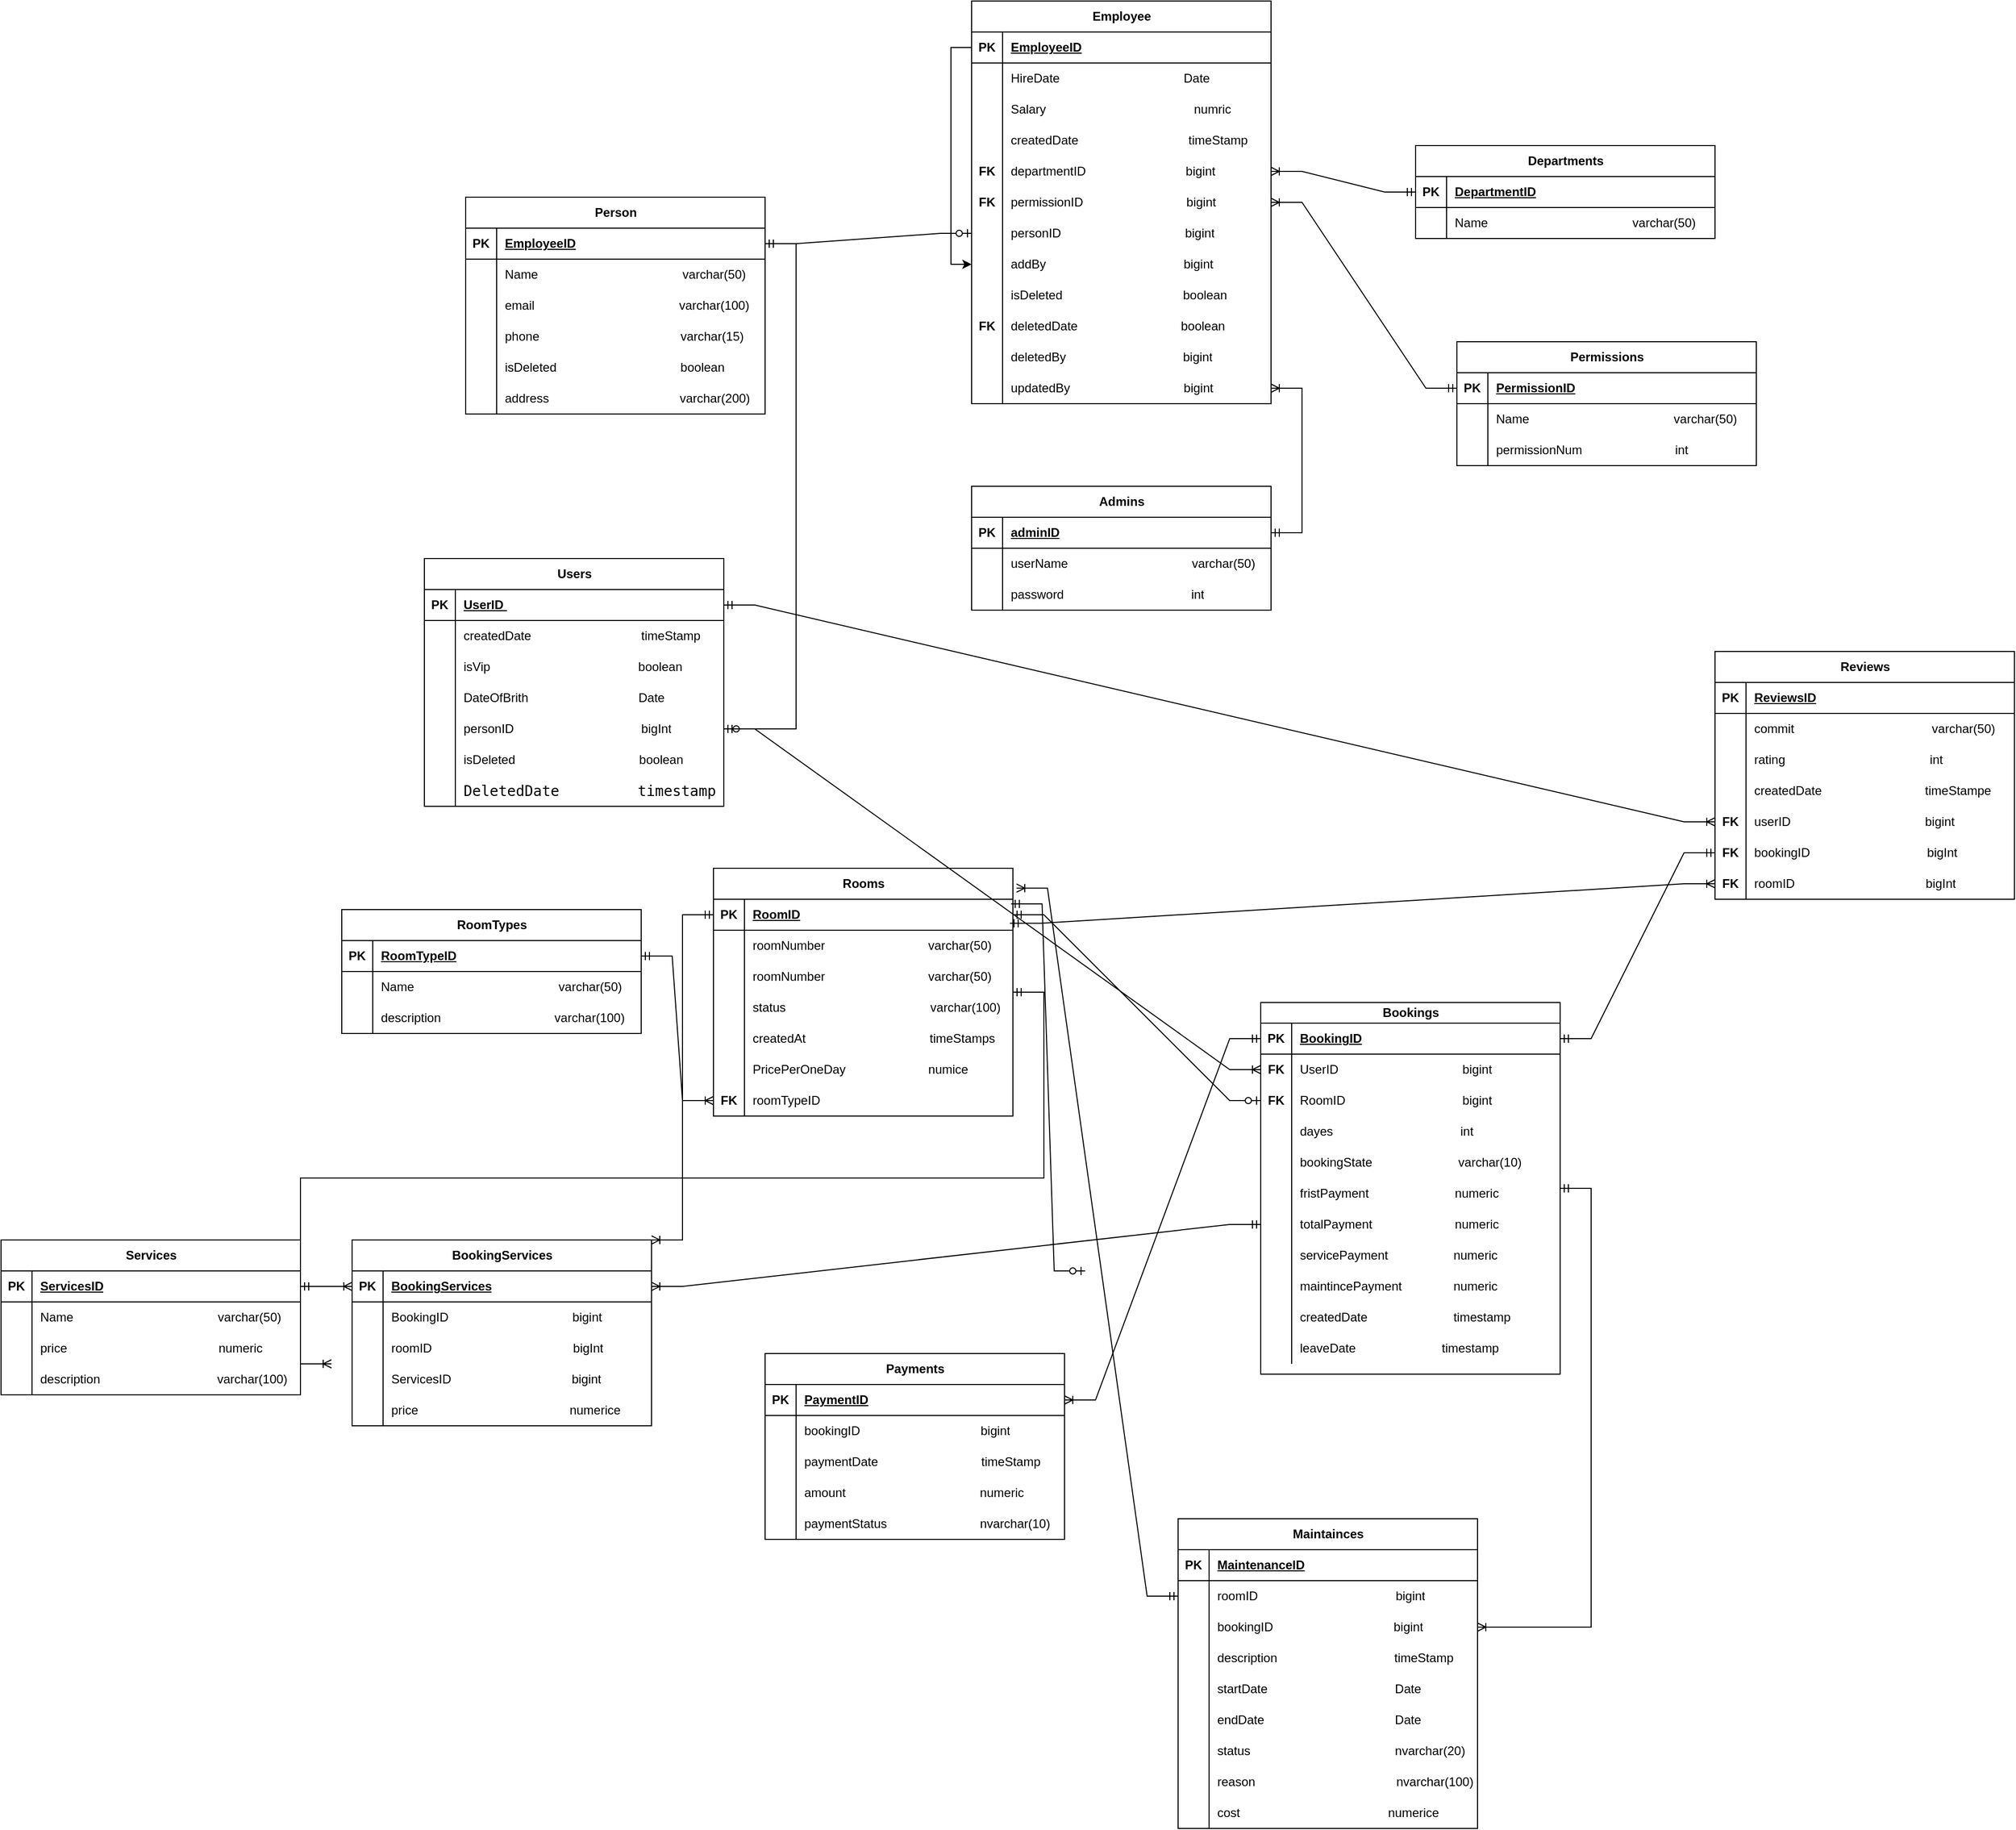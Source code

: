<mxfile version="24.7.17">
  <diagram name="Page-1" id="jzAlVvYtdT0aawDukhD3">
    <mxGraphModel dx="2904" dy="2990" grid="1" gridSize="10" guides="1" tooltips="1" connect="1" arrows="1" fold="1" page="1" pageScale="1" pageWidth="850" pageHeight="1100" math="0" shadow="0">
      <root>
        <mxCell id="0" />
        <mxCell id="1" parent="0" />
        <mxCell id="WW9h42AtnZl2tAKNcguW-4" style="edgeStyle=orthogonalEdgeStyle;rounded=0;orthogonalLoop=1;jettySize=auto;html=1;entryX=0;entryY=0.5;entryDx=0;entryDy=0;" parent="1" source="vC1iKi-WBYnOk9sfUJXN-31" target="WW9h42AtnZl2tAKNcguW-1" edge="1">
          <mxGeometry relative="1" as="geometry" />
        </mxCell>
        <mxCell id="vC1iKi-WBYnOk9sfUJXN-1" value="Users" style="shape=table;startSize=30;container=1;collapsible=1;childLayout=tableLayout;fixedRows=1;rowLines=0;fontStyle=1;align=center;resizeLast=1;html=1;" parent="1" vertex="1">
          <mxGeometry x="-690" y="-630" width="290" height="240" as="geometry" />
        </mxCell>
        <mxCell id="vC1iKi-WBYnOk9sfUJXN-2" value="" style="shape=tableRow;horizontal=0;startSize=0;swimlaneHead=0;swimlaneBody=0;fillColor=none;collapsible=0;dropTarget=0;points=[[0,0.5],[1,0.5]];portConstraint=eastwest;top=0;left=0;right=0;bottom=1;" parent="vC1iKi-WBYnOk9sfUJXN-1" vertex="1">
          <mxGeometry y="30" width="290" height="30" as="geometry" />
        </mxCell>
        <mxCell id="vC1iKi-WBYnOk9sfUJXN-3" value="PK" style="shape=partialRectangle;connectable=0;fillColor=none;top=0;left=0;bottom=0;right=0;fontStyle=1;overflow=hidden;whiteSpace=wrap;html=1;" parent="vC1iKi-WBYnOk9sfUJXN-2" vertex="1">
          <mxGeometry width="30" height="30" as="geometry">
            <mxRectangle width="30" height="30" as="alternateBounds" />
          </mxGeometry>
        </mxCell>
        <mxCell id="vC1iKi-WBYnOk9sfUJXN-4" value="UserID&amp;nbsp;" style="shape=partialRectangle;connectable=0;fillColor=none;top=0;left=0;bottom=0;right=0;align=left;spacingLeft=6;fontStyle=5;overflow=hidden;whiteSpace=wrap;html=1;" parent="vC1iKi-WBYnOk9sfUJXN-2" vertex="1">
          <mxGeometry x="30" width="260" height="30" as="geometry">
            <mxRectangle width="260" height="30" as="alternateBounds" />
          </mxGeometry>
        </mxCell>
        <mxCell id="vC1iKi-WBYnOk9sfUJXN-27" style="shape=tableRow;horizontal=0;startSize=0;swimlaneHead=0;swimlaneBody=0;fillColor=none;collapsible=0;dropTarget=0;points=[[0,0.5],[1,0.5]];portConstraint=eastwest;top=0;left=0;right=0;bottom=0;" parent="vC1iKi-WBYnOk9sfUJXN-1" vertex="1">
          <mxGeometry y="60" width="290" height="30" as="geometry" />
        </mxCell>
        <mxCell id="vC1iKi-WBYnOk9sfUJXN-28" style="shape=partialRectangle;connectable=0;fillColor=none;top=0;left=0;bottom=0;right=0;editable=1;overflow=hidden;whiteSpace=wrap;html=1;" parent="vC1iKi-WBYnOk9sfUJXN-27" vertex="1">
          <mxGeometry width="30" height="30" as="geometry">
            <mxRectangle width="30" height="30" as="alternateBounds" />
          </mxGeometry>
        </mxCell>
        <mxCell id="vC1iKi-WBYnOk9sfUJXN-29" value="createdDate&amp;nbsp; &amp;nbsp; &amp;nbsp; &amp;nbsp; &amp;nbsp; &amp;nbsp; &amp;nbsp; &amp;nbsp; &amp;nbsp; &amp;nbsp; &amp;nbsp; &amp;nbsp; &amp;nbsp; &amp;nbsp; &amp;nbsp; &amp;nbsp; timeStamp" style="shape=partialRectangle;connectable=0;fillColor=none;top=0;left=0;bottom=0;right=0;align=left;spacingLeft=6;overflow=hidden;whiteSpace=wrap;html=1;" parent="vC1iKi-WBYnOk9sfUJXN-27" vertex="1">
          <mxGeometry x="30" width="260" height="30" as="geometry">
            <mxRectangle width="260" height="30" as="alternateBounds" />
          </mxGeometry>
        </mxCell>
        <mxCell id="vC1iKi-WBYnOk9sfUJXN-24" style="shape=tableRow;horizontal=0;startSize=0;swimlaneHead=0;swimlaneBody=0;fillColor=none;collapsible=0;dropTarget=0;points=[[0,0.5],[1,0.5]];portConstraint=eastwest;top=0;left=0;right=0;bottom=0;" parent="vC1iKi-WBYnOk9sfUJXN-1" vertex="1">
          <mxGeometry y="90" width="290" height="30" as="geometry" />
        </mxCell>
        <mxCell id="vC1iKi-WBYnOk9sfUJXN-25" style="shape=partialRectangle;connectable=0;fillColor=none;top=0;left=0;bottom=0;right=0;editable=1;overflow=hidden;whiteSpace=wrap;html=1;" parent="vC1iKi-WBYnOk9sfUJXN-24" vertex="1">
          <mxGeometry width="30" height="30" as="geometry">
            <mxRectangle width="30" height="30" as="alternateBounds" />
          </mxGeometry>
        </mxCell>
        <mxCell id="vC1iKi-WBYnOk9sfUJXN-26" value="isVip&amp;nbsp; &amp;nbsp; &amp;nbsp; &amp;nbsp; &amp;nbsp; &amp;nbsp; &amp;nbsp; &amp;nbsp; &amp;nbsp; &amp;nbsp; &amp;nbsp; &amp;nbsp; &amp;nbsp; &amp;nbsp; &amp;nbsp; &amp;nbsp; &amp;nbsp; &amp;nbsp; &amp;nbsp; &amp;nbsp; &amp;nbsp; &amp;nbsp;boolean" style="shape=partialRectangle;connectable=0;fillColor=none;top=0;left=0;bottom=0;right=0;align=left;spacingLeft=6;overflow=hidden;whiteSpace=wrap;html=1;" parent="vC1iKi-WBYnOk9sfUJXN-24" vertex="1">
          <mxGeometry x="30" width="260" height="30" as="geometry">
            <mxRectangle width="260" height="30" as="alternateBounds" />
          </mxGeometry>
        </mxCell>
        <mxCell id="vC1iKi-WBYnOk9sfUJXN-21" style="shape=tableRow;horizontal=0;startSize=0;swimlaneHead=0;swimlaneBody=0;fillColor=none;collapsible=0;dropTarget=0;points=[[0,0.5],[1,0.5]];portConstraint=eastwest;top=0;left=0;right=0;bottom=0;" parent="vC1iKi-WBYnOk9sfUJXN-1" vertex="1">
          <mxGeometry y="120" width="290" height="30" as="geometry" />
        </mxCell>
        <mxCell id="vC1iKi-WBYnOk9sfUJXN-22" style="shape=partialRectangle;connectable=0;fillColor=none;top=0;left=0;bottom=0;right=0;editable=1;overflow=hidden;whiteSpace=wrap;html=1;" parent="vC1iKi-WBYnOk9sfUJXN-21" vertex="1">
          <mxGeometry width="30" height="30" as="geometry">
            <mxRectangle width="30" height="30" as="alternateBounds" />
          </mxGeometry>
        </mxCell>
        <mxCell id="vC1iKi-WBYnOk9sfUJXN-23" value="DateOfBrith&amp;nbsp; &amp;nbsp; &amp;nbsp; &amp;nbsp; &amp;nbsp; &amp;nbsp; &amp;nbsp; &amp;nbsp; &amp;nbsp; &amp;nbsp; &amp;nbsp; &amp;nbsp; &amp;nbsp; &amp;nbsp; &amp;nbsp; &amp;nbsp; Date" style="shape=partialRectangle;connectable=0;fillColor=none;top=0;left=0;bottom=0;right=0;align=left;spacingLeft=6;overflow=hidden;whiteSpace=wrap;html=1;" parent="vC1iKi-WBYnOk9sfUJXN-21" vertex="1">
          <mxGeometry x="30" width="260" height="30" as="geometry">
            <mxRectangle width="260" height="30" as="alternateBounds" />
          </mxGeometry>
        </mxCell>
        <mxCell id="vC1iKi-WBYnOk9sfUJXN-120" style="shape=tableRow;horizontal=0;startSize=0;swimlaneHead=0;swimlaneBody=0;fillColor=none;collapsible=0;dropTarget=0;points=[[0,0.5],[1,0.5]];portConstraint=eastwest;top=0;left=0;right=0;bottom=0;" parent="vC1iKi-WBYnOk9sfUJXN-1" vertex="1">
          <mxGeometry y="150" width="290" height="30" as="geometry" />
        </mxCell>
        <mxCell id="vC1iKi-WBYnOk9sfUJXN-121" style="shape=partialRectangle;connectable=0;fillColor=none;top=0;left=0;bottom=0;right=0;editable=1;overflow=hidden;whiteSpace=wrap;html=1;" parent="vC1iKi-WBYnOk9sfUJXN-120" vertex="1">
          <mxGeometry width="30" height="30" as="geometry">
            <mxRectangle width="30" height="30" as="alternateBounds" />
          </mxGeometry>
        </mxCell>
        <mxCell id="vC1iKi-WBYnOk9sfUJXN-122" value="personID&amp;nbsp; &amp;nbsp; &amp;nbsp; &amp;nbsp; &amp;nbsp; &amp;nbsp; &amp;nbsp; &amp;nbsp; &amp;nbsp; &amp;nbsp; &amp;nbsp; &amp;nbsp; &amp;nbsp; &amp;nbsp; &amp;nbsp; &amp;nbsp; &amp;nbsp; &amp;nbsp; &amp;nbsp;bigInt" style="shape=partialRectangle;connectable=0;fillColor=none;top=0;left=0;bottom=0;right=0;align=left;spacingLeft=6;overflow=hidden;whiteSpace=wrap;html=1;" parent="vC1iKi-WBYnOk9sfUJXN-120" vertex="1">
          <mxGeometry x="30" width="260" height="30" as="geometry">
            <mxRectangle width="260" height="30" as="alternateBounds" />
          </mxGeometry>
        </mxCell>
        <mxCell id="WW9h42AtnZl2tAKNcguW-5" style="shape=tableRow;horizontal=0;startSize=0;swimlaneHead=0;swimlaneBody=0;fillColor=none;collapsible=0;dropTarget=0;points=[[0,0.5],[1,0.5]];portConstraint=eastwest;top=0;left=0;right=0;bottom=0;" parent="vC1iKi-WBYnOk9sfUJXN-1" vertex="1">
          <mxGeometry y="180" width="290" height="30" as="geometry" />
        </mxCell>
        <mxCell id="WW9h42AtnZl2tAKNcguW-6" style="shape=partialRectangle;connectable=0;fillColor=none;top=0;left=0;bottom=0;right=0;editable=1;overflow=hidden;whiteSpace=wrap;html=1;" parent="WW9h42AtnZl2tAKNcguW-5" vertex="1">
          <mxGeometry width="30" height="30" as="geometry">
            <mxRectangle width="30" height="30" as="alternateBounds" />
          </mxGeometry>
        </mxCell>
        <mxCell id="WW9h42AtnZl2tAKNcguW-7" value="isDeleted&amp;nbsp; &amp;nbsp; &amp;nbsp; &amp;nbsp; &amp;nbsp; &amp;nbsp; &amp;nbsp; &amp;nbsp; &amp;nbsp; &amp;nbsp; &amp;nbsp; &amp;nbsp; &amp;nbsp; &amp;nbsp; &amp;nbsp; &amp;nbsp; &amp;nbsp; &amp;nbsp; boolean" style="shape=partialRectangle;connectable=0;fillColor=none;top=0;left=0;bottom=0;right=0;align=left;spacingLeft=6;overflow=hidden;whiteSpace=wrap;html=1;" parent="WW9h42AtnZl2tAKNcguW-5" vertex="1">
          <mxGeometry x="30" width="260" height="30" as="geometry">
            <mxRectangle width="260" height="30" as="alternateBounds" />
          </mxGeometry>
        </mxCell>
        <mxCell id="WW9h42AtnZl2tAKNcguW-8" style="shape=tableRow;horizontal=0;startSize=0;swimlaneHead=0;swimlaneBody=0;fillColor=none;collapsible=0;dropTarget=0;points=[[0,0.5],[1,0.5]];portConstraint=eastwest;top=0;left=0;right=0;bottom=0;" parent="vC1iKi-WBYnOk9sfUJXN-1" vertex="1">
          <mxGeometry y="210" width="290" height="30" as="geometry" />
        </mxCell>
        <mxCell id="WW9h42AtnZl2tAKNcguW-9" style="shape=partialRectangle;connectable=0;fillColor=none;top=0;left=0;bottom=0;right=0;editable=1;overflow=hidden;whiteSpace=wrap;html=1;" parent="WW9h42AtnZl2tAKNcguW-8" vertex="1">
          <mxGeometry width="30" height="30" as="geometry">
            <mxRectangle width="30" height="30" as="alternateBounds" />
          </mxGeometry>
        </mxCell>
        <mxCell id="WW9h42AtnZl2tAKNcguW-10" value="&lt;div style=&quot;font-family: &amp;quot;Droid Sans Mono&amp;quot;, &amp;quot;monospace&amp;quot;, monospace; font-weight: normal; font-size: 14px; line-height: 19px; white-space: pre;&quot;&gt;&lt;div style=&quot;&quot;&gt;&lt;span style=&quot;background-color: rgb(255, 255, 255);&quot;&gt;DeletedDate         timestamp&lt;/span&gt;&lt;/div&gt;&lt;/div&gt;" style="shape=partialRectangle;connectable=0;fillColor=none;top=0;left=0;bottom=0;right=0;align=left;spacingLeft=6;overflow=hidden;whiteSpace=wrap;html=1;" parent="WW9h42AtnZl2tAKNcguW-8" vertex="1">
          <mxGeometry x="30" width="260" height="30" as="geometry">
            <mxRectangle width="260" height="30" as="alternateBounds" />
          </mxGeometry>
        </mxCell>
        <mxCell id="vC1iKi-WBYnOk9sfUJXN-30" value="Employee" style="shape=table;startSize=30;container=1;collapsible=1;childLayout=tableLayout;fixedRows=1;rowLines=0;fontStyle=1;align=center;resizeLast=1;html=1;" parent="1" vertex="1">
          <mxGeometry x="-160" y="-1170" width="290" height="390" as="geometry" />
        </mxCell>
        <mxCell id="vC1iKi-WBYnOk9sfUJXN-31" value="" style="shape=tableRow;horizontal=0;startSize=0;swimlaneHead=0;swimlaneBody=0;fillColor=none;collapsible=0;dropTarget=0;points=[[0,0.5],[1,0.5]];portConstraint=eastwest;top=0;left=0;right=0;bottom=1;" parent="vC1iKi-WBYnOk9sfUJXN-30" vertex="1">
          <mxGeometry y="30" width="290" height="30" as="geometry" />
        </mxCell>
        <mxCell id="vC1iKi-WBYnOk9sfUJXN-32" value="PK" style="shape=partialRectangle;connectable=0;fillColor=none;top=0;left=0;bottom=0;right=0;fontStyle=1;overflow=hidden;whiteSpace=wrap;html=1;" parent="vC1iKi-WBYnOk9sfUJXN-31" vertex="1">
          <mxGeometry width="30" height="30" as="geometry">
            <mxRectangle width="30" height="30" as="alternateBounds" />
          </mxGeometry>
        </mxCell>
        <mxCell id="vC1iKi-WBYnOk9sfUJXN-33" value="EmployeeID" style="shape=partialRectangle;connectable=0;fillColor=none;top=0;left=0;bottom=0;right=0;align=left;spacingLeft=6;fontStyle=5;overflow=hidden;whiteSpace=wrap;html=1;" parent="vC1iKi-WBYnOk9sfUJXN-31" vertex="1">
          <mxGeometry x="30" width="260" height="30" as="geometry">
            <mxRectangle width="260" height="30" as="alternateBounds" />
          </mxGeometry>
        </mxCell>
        <mxCell id="vC1iKi-WBYnOk9sfUJXN-43" style="shape=tableRow;horizontal=0;startSize=0;swimlaneHead=0;swimlaneBody=0;fillColor=none;collapsible=0;dropTarget=0;points=[[0,0.5],[1,0.5]];portConstraint=eastwest;top=0;left=0;right=0;bottom=0;" parent="vC1iKi-WBYnOk9sfUJXN-30" vertex="1">
          <mxGeometry y="60" width="290" height="30" as="geometry" />
        </mxCell>
        <mxCell id="vC1iKi-WBYnOk9sfUJXN-44" style="shape=partialRectangle;connectable=0;fillColor=none;top=0;left=0;bottom=0;right=0;editable=1;overflow=hidden;whiteSpace=wrap;html=1;" parent="vC1iKi-WBYnOk9sfUJXN-43" vertex="1">
          <mxGeometry width="30" height="30" as="geometry">
            <mxRectangle width="30" height="30" as="alternateBounds" />
          </mxGeometry>
        </mxCell>
        <mxCell id="vC1iKi-WBYnOk9sfUJXN-45" value="HireDate&amp;nbsp; &amp;nbsp; &amp;nbsp; &amp;nbsp; &amp;nbsp; &amp;nbsp; &amp;nbsp; &amp;nbsp; &amp;nbsp; &amp;nbsp; &amp;nbsp; &amp;nbsp; &amp;nbsp; &amp;nbsp; &amp;nbsp; &amp;nbsp; &amp;nbsp; &amp;nbsp; Date" style="shape=partialRectangle;connectable=0;fillColor=none;top=0;left=0;bottom=0;right=0;align=left;spacingLeft=6;overflow=hidden;whiteSpace=wrap;html=1;" parent="vC1iKi-WBYnOk9sfUJXN-43" vertex="1">
          <mxGeometry x="30" width="260" height="30" as="geometry">
            <mxRectangle width="260" height="30" as="alternateBounds" />
          </mxGeometry>
        </mxCell>
        <mxCell id="vC1iKi-WBYnOk9sfUJXN-46" style="shape=tableRow;horizontal=0;startSize=0;swimlaneHead=0;swimlaneBody=0;fillColor=none;collapsible=0;dropTarget=0;points=[[0,0.5],[1,0.5]];portConstraint=eastwest;top=0;left=0;right=0;bottom=0;" parent="vC1iKi-WBYnOk9sfUJXN-30" vertex="1">
          <mxGeometry y="90" width="290" height="30" as="geometry" />
        </mxCell>
        <mxCell id="vC1iKi-WBYnOk9sfUJXN-47" style="shape=partialRectangle;connectable=0;fillColor=none;top=0;left=0;bottom=0;right=0;editable=1;overflow=hidden;whiteSpace=wrap;html=1;" parent="vC1iKi-WBYnOk9sfUJXN-46" vertex="1">
          <mxGeometry width="30" height="30" as="geometry">
            <mxRectangle width="30" height="30" as="alternateBounds" />
          </mxGeometry>
        </mxCell>
        <mxCell id="vC1iKi-WBYnOk9sfUJXN-48" value="Salary&amp;nbsp; &amp;nbsp; &amp;nbsp; &amp;nbsp; &amp;nbsp; &amp;nbsp; &amp;nbsp; &amp;nbsp; &amp;nbsp; &amp;nbsp; &amp;nbsp; &amp;nbsp; &amp;nbsp; &amp;nbsp; &amp;nbsp; &amp;nbsp; &amp;nbsp; &amp;nbsp; &amp;nbsp; &amp;nbsp; &amp;nbsp; &amp;nbsp;numric" style="shape=partialRectangle;connectable=0;fillColor=none;top=0;left=0;bottom=0;right=0;align=left;spacingLeft=6;overflow=hidden;whiteSpace=wrap;html=1;" parent="vC1iKi-WBYnOk9sfUJXN-46" vertex="1">
          <mxGeometry x="30" width="260" height="30" as="geometry">
            <mxRectangle width="260" height="30" as="alternateBounds" />
          </mxGeometry>
        </mxCell>
        <mxCell id="vC1iKi-WBYnOk9sfUJXN-49" style="shape=tableRow;horizontal=0;startSize=0;swimlaneHead=0;swimlaneBody=0;fillColor=none;collapsible=0;dropTarget=0;points=[[0,0.5],[1,0.5]];portConstraint=eastwest;top=0;left=0;right=0;bottom=0;" parent="vC1iKi-WBYnOk9sfUJXN-30" vertex="1">
          <mxGeometry y="120" width="290" height="30" as="geometry" />
        </mxCell>
        <mxCell id="vC1iKi-WBYnOk9sfUJXN-50" style="shape=partialRectangle;connectable=0;fillColor=none;top=0;left=0;bottom=0;right=0;editable=1;overflow=hidden;whiteSpace=wrap;html=1;" parent="vC1iKi-WBYnOk9sfUJXN-49" vertex="1">
          <mxGeometry width="30" height="30" as="geometry">
            <mxRectangle width="30" height="30" as="alternateBounds" />
          </mxGeometry>
        </mxCell>
        <mxCell id="vC1iKi-WBYnOk9sfUJXN-51" value="createdDate&amp;nbsp; &amp;nbsp; &amp;nbsp; &amp;nbsp; &amp;nbsp; &amp;nbsp; &amp;nbsp; &amp;nbsp; &amp;nbsp; &amp;nbsp; &amp;nbsp; &amp;nbsp; &amp;nbsp; &amp;nbsp; &amp;nbsp; &amp;nbsp; timeStamp" style="shape=partialRectangle;connectable=0;fillColor=none;top=0;left=0;bottom=0;right=0;align=left;spacingLeft=6;overflow=hidden;whiteSpace=wrap;html=1;" parent="vC1iKi-WBYnOk9sfUJXN-49" vertex="1">
          <mxGeometry x="30" width="260" height="30" as="geometry">
            <mxRectangle width="260" height="30" as="alternateBounds" />
          </mxGeometry>
        </mxCell>
        <mxCell id="vC1iKi-WBYnOk9sfUJXN-52" style="shape=tableRow;horizontal=0;startSize=0;swimlaneHead=0;swimlaneBody=0;fillColor=none;collapsible=0;dropTarget=0;points=[[0,0.5],[1,0.5]];portConstraint=eastwest;top=0;left=0;right=0;bottom=0;" parent="vC1iKi-WBYnOk9sfUJXN-30" vertex="1">
          <mxGeometry y="150" width="290" height="30" as="geometry" />
        </mxCell>
        <mxCell id="vC1iKi-WBYnOk9sfUJXN-53" value="&lt;b&gt;FK&lt;/b&gt;" style="shape=partialRectangle;connectable=0;fillColor=none;top=0;left=0;bottom=0;right=0;editable=1;overflow=hidden;whiteSpace=wrap;html=1;" parent="vC1iKi-WBYnOk9sfUJXN-52" vertex="1">
          <mxGeometry width="30" height="30" as="geometry">
            <mxRectangle width="30" height="30" as="alternateBounds" />
          </mxGeometry>
        </mxCell>
        <mxCell id="vC1iKi-WBYnOk9sfUJXN-54" value="departmentID&amp;nbsp; &amp;nbsp; &amp;nbsp; &amp;nbsp; &amp;nbsp; &amp;nbsp; &amp;nbsp; &amp;nbsp; &amp;nbsp; &amp;nbsp; &amp;nbsp; &amp;nbsp; &amp;nbsp; &amp;nbsp; &amp;nbsp;bigint" style="shape=partialRectangle;connectable=0;fillColor=none;top=0;left=0;bottom=0;right=0;align=left;spacingLeft=6;overflow=hidden;whiteSpace=wrap;html=1;" parent="vC1iKi-WBYnOk9sfUJXN-52" vertex="1">
          <mxGeometry x="30" width="260" height="30" as="geometry">
            <mxRectangle width="260" height="30" as="alternateBounds" />
          </mxGeometry>
        </mxCell>
        <mxCell id="vC1iKi-WBYnOk9sfUJXN-55" style="shape=tableRow;horizontal=0;startSize=0;swimlaneHead=0;swimlaneBody=0;fillColor=none;collapsible=0;dropTarget=0;points=[[0,0.5],[1,0.5]];portConstraint=eastwest;top=0;left=0;right=0;bottom=0;" parent="vC1iKi-WBYnOk9sfUJXN-30" vertex="1">
          <mxGeometry y="180" width="290" height="30" as="geometry" />
        </mxCell>
        <mxCell id="vC1iKi-WBYnOk9sfUJXN-56" value="&lt;b&gt;FK&lt;/b&gt;" style="shape=partialRectangle;connectable=0;fillColor=none;top=0;left=0;bottom=0;right=0;editable=1;overflow=hidden;whiteSpace=wrap;html=1;" parent="vC1iKi-WBYnOk9sfUJXN-55" vertex="1">
          <mxGeometry width="30" height="30" as="geometry">
            <mxRectangle width="30" height="30" as="alternateBounds" />
          </mxGeometry>
        </mxCell>
        <mxCell id="vC1iKi-WBYnOk9sfUJXN-57" value="permissionID&amp;nbsp; &amp;nbsp; &amp;nbsp; &amp;nbsp; &amp;nbsp; &amp;nbsp; &amp;nbsp; &amp;nbsp; &amp;nbsp; &amp;nbsp; &amp;nbsp; &amp;nbsp; &amp;nbsp; &amp;nbsp; &amp;nbsp; bigint" style="shape=partialRectangle;connectable=0;fillColor=none;top=0;left=0;bottom=0;right=0;align=left;spacingLeft=6;overflow=hidden;whiteSpace=wrap;html=1;" parent="vC1iKi-WBYnOk9sfUJXN-55" vertex="1">
          <mxGeometry x="30" width="260" height="30" as="geometry">
            <mxRectangle width="260" height="30" as="alternateBounds" />
          </mxGeometry>
        </mxCell>
        <mxCell id="vC1iKi-WBYnOk9sfUJXN-123" style="shape=tableRow;horizontal=0;startSize=0;swimlaneHead=0;swimlaneBody=0;fillColor=none;collapsible=0;dropTarget=0;points=[[0,0.5],[1,0.5]];portConstraint=eastwest;top=0;left=0;right=0;bottom=0;" parent="vC1iKi-WBYnOk9sfUJXN-30" vertex="1">
          <mxGeometry y="210" width="290" height="30" as="geometry" />
        </mxCell>
        <mxCell id="vC1iKi-WBYnOk9sfUJXN-124" style="shape=partialRectangle;connectable=0;fillColor=none;top=0;left=0;bottom=0;right=0;editable=1;overflow=hidden;whiteSpace=wrap;html=1;" parent="vC1iKi-WBYnOk9sfUJXN-123" vertex="1">
          <mxGeometry width="30" height="30" as="geometry">
            <mxRectangle width="30" height="30" as="alternateBounds" />
          </mxGeometry>
        </mxCell>
        <mxCell id="vC1iKi-WBYnOk9sfUJXN-125" value="personID&amp;nbsp; &amp;nbsp; &amp;nbsp; &amp;nbsp; &amp;nbsp; &amp;nbsp; &amp;nbsp; &amp;nbsp; &amp;nbsp; &amp;nbsp; &amp;nbsp; &amp;nbsp; &amp;nbsp; &amp;nbsp; &amp;nbsp; &amp;nbsp; &amp;nbsp; &amp;nbsp; bigint" style="shape=partialRectangle;connectable=0;fillColor=none;top=0;left=0;bottom=0;right=0;align=left;spacingLeft=6;overflow=hidden;whiteSpace=wrap;html=1;" parent="vC1iKi-WBYnOk9sfUJXN-123" vertex="1">
          <mxGeometry x="30" width="260" height="30" as="geometry">
            <mxRectangle width="260" height="30" as="alternateBounds" />
          </mxGeometry>
        </mxCell>
        <mxCell id="WW9h42AtnZl2tAKNcguW-1" style="shape=tableRow;horizontal=0;startSize=0;swimlaneHead=0;swimlaneBody=0;fillColor=none;collapsible=0;dropTarget=0;points=[[0,0.5],[1,0.5]];portConstraint=eastwest;top=0;left=0;right=0;bottom=0;" parent="vC1iKi-WBYnOk9sfUJXN-30" vertex="1">
          <mxGeometry y="240" width="290" height="30" as="geometry" />
        </mxCell>
        <mxCell id="WW9h42AtnZl2tAKNcguW-2" style="shape=partialRectangle;connectable=0;fillColor=none;top=0;left=0;bottom=0;right=0;editable=1;overflow=hidden;whiteSpace=wrap;html=1;" parent="WW9h42AtnZl2tAKNcguW-1" vertex="1">
          <mxGeometry width="30" height="30" as="geometry">
            <mxRectangle width="30" height="30" as="alternateBounds" />
          </mxGeometry>
        </mxCell>
        <mxCell id="WW9h42AtnZl2tAKNcguW-3" value="addBy&amp;nbsp; &amp;nbsp; &amp;nbsp; &amp;nbsp; &amp;nbsp; &amp;nbsp; &amp;nbsp; &amp;nbsp; &amp;nbsp; &amp;nbsp; &amp;nbsp; &amp;nbsp; &amp;nbsp; &amp;nbsp; &amp;nbsp; &amp;nbsp; &amp;nbsp; &amp;nbsp; &amp;nbsp; &amp;nbsp; bigint" style="shape=partialRectangle;connectable=0;fillColor=none;top=0;left=0;bottom=0;right=0;align=left;spacingLeft=6;overflow=hidden;whiteSpace=wrap;html=1;" parent="WW9h42AtnZl2tAKNcguW-1" vertex="1">
          <mxGeometry x="30" width="260" height="30" as="geometry">
            <mxRectangle width="260" height="30" as="alternateBounds" />
          </mxGeometry>
        </mxCell>
        <mxCell id="WW9h42AtnZl2tAKNcguW-11" style="shape=tableRow;horizontal=0;startSize=0;swimlaneHead=0;swimlaneBody=0;fillColor=none;collapsible=0;dropTarget=0;points=[[0,0.5],[1,0.5]];portConstraint=eastwest;top=0;left=0;right=0;bottom=0;" parent="vC1iKi-WBYnOk9sfUJXN-30" vertex="1">
          <mxGeometry y="270" width="290" height="30" as="geometry" />
        </mxCell>
        <mxCell id="WW9h42AtnZl2tAKNcguW-12" style="shape=partialRectangle;connectable=0;fillColor=none;top=0;left=0;bottom=0;right=0;editable=1;overflow=hidden;whiteSpace=wrap;html=1;" parent="WW9h42AtnZl2tAKNcguW-11" vertex="1">
          <mxGeometry width="30" height="30" as="geometry">
            <mxRectangle width="30" height="30" as="alternateBounds" />
          </mxGeometry>
        </mxCell>
        <mxCell id="WW9h42AtnZl2tAKNcguW-13" value="isDeleted&amp;nbsp; &amp;nbsp; &amp;nbsp; &amp;nbsp; &amp;nbsp; &amp;nbsp; &amp;nbsp; &amp;nbsp; &amp;nbsp; &amp;nbsp; &amp;nbsp; &amp;nbsp; &amp;nbsp; &amp;nbsp; &amp;nbsp; &amp;nbsp; &amp;nbsp; &amp;nbsp;boolean" style="shape=partialRectangle;connectable=0;fillColor=none;top=0;left=0;bottom=0;right=0;align=left;spacingLeft=6;overflow=hidden;whiteSpace=wrap;html=1;" parent="WW9h42AtnZl2tAKNcguW-11" vertex="1">
          <mxGeometry x="30" width="260" height="30" as="geometry">
            <mxRectangle width="260" height="30" as="alternateBounds" />
          </mxGeometry>
        </mxCell>
        <mxCell id="WW9h42AtnZl2tAKNcguW-14" style="shape=tableRow;horizontal=0;startSize=0;swimlaneHead=0;swimlaneBody=0;fillColor=none;collapsible=0;dropTarget=0;points=[[0,0.5],[1,0.5]];portConstraint=eastwest;top=0;left=0;right=0;bottom=0;" parent="vC1iKi-WBYnOk9sfUJXN-30" vertex="1">
          <mxGeometry y="300" width="290" height="30" as="geometry" />
        </mxCell>
        <mxCell id="WW9h42AtnZl2tAKNcguW-15" value="&lt;b&gt;FK&lt;/b&gt;" style="shape=partialRectangle;connectable=0;fillColor=none;top=0;left=0;bottom=0;right=0;editable=1;overflow=hidden;whiteSpace=wrap;html=1;" parent="WW9h42AtnZl2tAKNcguW-14" vertex="1">
          <mxGeometry width="30" height="30" as="geometry">
            <mxRectangle width="30" height="30" as="alternateBounds" />
          </mxGeometry>
        </mxCell>
        <mxCell id="WW9h42AtnZl2tAKNcguW-16" value="deletedDate&amp;nbsp; &amp;nbsp; &amp;nbsp; &amp;nbsp; &amp;nbsp; &amp;nbsp; &amp;nbsp; &amp;nbsp; &amp;nbsp; &amp;nbsp; &amp;nbsp; &amp;nbsp; &amp;nbsp; &amp;nbsp; &amp;nbsp; boolean" style="shape=partialRectangle;connectable=0;fillColor=none;top=0;left=0;bottom=0;right=0;align=left;spacingLeft=6;overflow=hidden;whiteSpace=wrap;html=1;" parent="WW9h42AtnZl2tAKNcguW-14" vertex="1">
          <mxGeometry x="30" width="260" height="30" as="geometry">
            <mxRectangle width="260" height="30" as="alternateBounds" />
          </mxGeometry>
        </mxCell>
        <mxCell id="WW9h42AtnZl2tAKNcguW-17" style="shape=tableRow;horizontal=0;startSize=0;swimlaneHead=0;swimlaneBody=0;fillColor=none;collapsible=0;dropTarget=0;points=[[0,0.5],[1,0.5]];portConstraint=eastwest;top=0;left=0;right=0;bottom=0;" parent="vC1iKi-WBYnOk9sfUJXN-30" vertex="1">
          <mxGeometry y="330" width="290" height="30" as="geometry" />
        </mxCell>
        <mxCell id="WW9h42AtnZl2tAKNcguW-18" style="shape=partialRectangle;connectable=0;fillColor=none;top=0;left=0;bottom=0;right=0;editable=1;overflow=hidden;whiteSpace=wrap;html=1;" parent="WW9h42AtnZl2tAKNcguW-17" vertex="1">
          <mxGeometry width="30" height="30" as="geometry">
            <mxRectangle width="30" height="30" as="alternateBounds" />
          </mxGeometry>
        </mxCell>
        <mxCell id="WW9h42AtnZl2tAKNcguW-19" value="deletedBy&amp;nbsp; &amp;nbsp; &amp;nbsp; &amp;nbsp; &amp;nbsp; &amp;nbsp; &amp;nbsp; &amp;nbsp; &amp;nbsp; &amp;nbsp; &amp;nbsp; &amp;nbsp; &amp;nbsp; &amp;nbsp; &amp;nbsp; &amp;nbsp; &amp;nbsp; bigint" style="shape=partialRectangle;connectable=0;fillColor=none;top=0;left=0;bottom=0;right=0;align=left;spacingLeft=6;overflow=hidden;whiteSpace=wrap;html=1;" parent="WW9h42AtnZl2tAKNcguW-17" vertex="1">
          <mxGeometry x="30" width="260" height="30" as="geometry">
            <mxRectangle width="260" height="30" as="alternateBounds" />
          </mxGeometry>
        </mxCell>
        <mxCell id="WW9h42AtnZl2tAKNcguW-20" style="shape=tableRow;horizontal=0;startSize=0;swimlaneHead=0;swimlaneBody=0;fillColor=none;collapsible=0;dropTarget=0;points=[[0,0.5],[1,0.5]];portConstraint=eastwest;top=0;left=0;right=0;bottom=0;" parent="vC1iKi-WBYnOk9sfUJXN-30" vertex="1">
          <mxGeometry y="360" width="290" height="30" as="geometry" />
        </mxCell>
        <mxCell id="WW9h42AtnZl2tAKNcguW-21" style="shape=partialRectangle;connectable=0;fillColor=none;top=0;left=0;bottom=0;right=0;editable=1;overflow=hidden;whiteSpace=wrap;html=1;" parent="WW9h42AtnZl2tAKNcguW-20" vertex="1">
          <mxGeometry width="30" height="30" as="geometry">
            <mxRectangle width="30" height="30" as="alternateBounds" />
          </mxGeometry>
        </mxCell>
        <mxCell id="WW9h42AtnZl2tAKNcguW-22" value="updatedBy&amp;nbsp; &amp;nbsp; &amp;nbsp; &amp;nbsp; &amp;nbsp; &amp;nbsp; &amp;nbsp; &amp;nbsp; &amp;nbsp; &amp;nbsp; &amp;nbsp; &amp;nbsp; &amp;nbsp; &amp;nbsp; &amp;nbsp; &amp;nbsp; &amp;nbsp;bigint" style="shape=partialRectangle;connectable=0;fillColor=none;top=0;left=0;bottom=0;right=0;align=left;spacingLeft=6;overflow=hidden;whiteSpace=wrap;html=1;" parent="WW9h42AtnZl2tAKNcguW-20" vertex="1">
          <mxGeometry x="30" width="260" height="30" as="geometry">
            <mxRectangle width="260" height="30" as="alternateBounds" />
          </mxGeometry>
        </mxCell>
        <mxCell id="vC1iKi-WBYnOk9sfUJXN-61" value="Departments" style="shape=table;startSize=30;container=1;collapsible=1;childLayout=tableLayout;fixedRows=1;rowLines=0;fontStyle=1;align=center;resizeLast=1;html=1;" parent="1" vertex="1">
          <mxGeometry x="270" y="-1030" width="290" height="90" as="geometry" />
        </mxCell>
        <mxCell id="vC1iKi-WBYnOk9sfUJXN-62" value="" style="shape=tableRow;horizontal=0;startSize=0;swimlaneHead=0;swimlaneBody=0;fillColor=none;collapsible=0;dropTarget=0;points=[[0,0.5],[1,0.5]];portConstraint=eastwest;top=0;left=0;right=0;bottom=1;" parent="vC1iKi-WBYnOk9sfUJXN-61" vertex="1">
          <mxGeometry y="30" width="290" height="30" as="geometry" />
        </mxCell>
        <mxCell id="vC1iKi-WBYnOk9sfUJXN-63" value="PK" style="shape=partialRectangle;connectable=0;fillColor=none;top=0;left=0;bottom=0;right=0;fontStyle=1;overflow=hidden;whiteSpace=wrap;html=1;" parent="vC1iKi-WBYnOk9sfUJXN-62" vertex="1">
          <mxGeometry width="30" height="30" as="geometry">
            <mxRectangle width="30" height="30" as="alternateBounds" />
          </mxGeometry>
        </mxCell>
        <mxCell id="vC1iKi-WBYnOk9sfUJXN-64" value="DepartmentID" style="shape=partialRectangle;connectable=0;fillColor=none;top=0;left=0;bottom=0;right=0;align=left;spacingLeft=6;fontStyle=5;overflow=hidden;whiteSpace=wrap;html=1;" parent="vC1iKi-WBYnOk9sfUJXN-62" vertex="1">
          <mxGeometry x="30" width="260" height="30" as="geometry">
            <mxRectangle width="260" height="30" as="alternateBounds" />
          </mxGeometry>
        </mxCell>
        <mxCell id="vC1iKi-WBYnOk9sfUJXN-65" value="" style="shape=tableRow;horizontal=0;startSize=0;swimlaneHead=0;swimlaneBody=0;fillColor=none;collapsible=0;dropTarget=0;points=[[0,0.5],[1,0.5]];portConstraint=eastwest;top=0;left=0;right=0;bottom=0;" parent="vC1iKi-WBYnOk9sfUJXN-61" vertex="1">
          <mxGeometry y="60" width="290" height="30" as="geometry" />
        </mxCell>
        <mxCell id="vC1iKi-WBYnOk9sfUJXN-66" value="" style="shape=partialRectangle;connectable=0;fillColor=none;top=0;left=0;bottom=0;right=0;editable=1;overflow=hidden;whiteSpace=wrap;html=1;" parent="vC1iKi-WBYnOk9sfUJXN-65" vertex="1">
          <mxGeometry width="30" height="30" as="geometry">
            <mxRectangle width="30" height="30" as="alternateBounds" />
          </mxGeometry>
        </mxCell>
        <mxCell id="vC1iKi-WBYnOk9sfUJXN-67" value="Name&amp;nbsp; &amp;nbsp; &amp;nbsp; &amp;nbsp; &amp;nbsp; &amp;nbsp; &amp;nbsp; &amp;nbsp; &amp;nbsp; &amp;nbsp; &amp;nbsp; &amp;nbsp; &amp;nbsp; &amp;nbsp; &amp;nbsp; &amp;nbsp; &amp;nbsp; &amp;nbsp; &amp;nbsp; &amp;nbsp; &amp;nbsp; varchar(50)" style="shape=partialRectangle;connectable=0;fillColor=none;top=0;left=0;bottom=0;right=0;align=left;spacingLeft=6;overflow=hidden;whiteSpace=wrap;html=1;" parent="vC1iKi-WBYnOk9sfUJXN-65" vertex="1">
          <mxGeometry x="30" width="260" height="30" as="geometry">
            <mxRectangle width="260" height="30" as="alternateBounds" />
          </mxGeometry>
        </mxCell>
        <mxCell id="vC1iKi-WBYnOk9sfUJXN-83" value="Permissions" style="shape=table;startSize=30;container=1;collapsible=1;childLayout=tableLayout;fixedRows=1;rowLines=0;fontStyle=1;align=center;resizeLast=1;html=1;" parent="1" vertex="1">
          <mxGeometry x="310" y="-840" width="290" height="120" as="geometry" />
        </mxCell>
        <mxCell id="vC1iKi-WBYnOk9sfUJXN-84" value="" style="shape=tableRow;horizontal=0;startSize=0;swimlaneHead=0;swimlaneBody=0;fillColor=none;collapsible=0;dropTarget=0;points=[[0,0.5],[1,0.5]];portConstraint=eastwest;top=0;left=0;right=0;bottom=1;" parent="vC1iKi-WBYnOk9sfUJXN-83" vertex="1">
          <mxGeometry y="30" width="290" height="30" as="geometry" />
        </mxCell>
        <mxCell id="vC1iKi-WBYnOk9sfUJXN-85" value="PK" style="shape=partialRectangle;connectable=0;fillColor=none;top=0;left=0;bottom=0;right=0;fontStyle=1;overflow=hidden;whiteSpace=wrap;html=1;" parent="vC1iKi-WBYnOk9sfUJXN-84" vertex="1">
          <mxGeometry width="30" height="30" as="geometry">
            <mxRectangle width="30" height="30" as="alternateBounds" />
          </mxGeometry>
        </mxCell>
        <mxCell id="vC1iKi-WBYnOk9sfUJXN-86" value="PermissionID" style="shape=partialRectangle;connectable=0;fillColor=none;top=0;left=0;bottom=0;right=0;align=left;spacingLeft=6;fontStyle=5;overflow=hidden;whiteSpace=wrap;html=1;" parent="vC1iKi-WBYnOk9sfUJXN-84" vertex="1">
          <mxGeometry x="30" width="260" height="30" as="geometry">
            <mxRectangle width="260" height="30" as="alternateBounds" />
          </mxGeometry>
        </mxCell>
        <mxCell id="vC1iKi-WBYnOk9sfUJXN-87" value="" style="shape=tableRow;horizontal=0;startSize=0;swimlaneHead=0;swimlaneBody=0;fillColor=none;collapsible=0;dropTarget=0;points=[[0,0.5],[1,0.5]];portConstraint=eastwest;top=0;left=0;right=0;bottom=0;" parent="vC1iKi-WBYnOk9sfUJXN-83" vertex="1">
          <mxGeometry y="60" width="290" height="30" as="geometry" />
        </mxCell>
        <mxCell id="vC1iKi-WBYnOk9sfUJXN-88" value="" style="shape=partialRectangle;connectable=0;fillColor=none;top=0;left=0;bottom=0;right=0;editable=1;overflow=hidden;whiteSpace=wrap;html=1;" parent="vC1iKi-WBYnOk9sfUJXN-87" vertex="1">
          <mxGeometry width="30" height="30" as="geometry">
            <mxRectangle width="30" height="30" as="alternateBounds" />
          </mxGeometry>
        </mxCell>
        <mxCell id="vC1iKi-WBYnOk9sfUJXN-89" value="Name&amp;nbsp; &amp;nbsp; &amp;nbsp; &amp;nbsp; &amp;nbsp; &amp;nbsp; &amp;nbsp; &amp;nbsp; &amp;nbsp; &amp;nbsp; &amp;nbsp; &amp;nbsp; &amp;nbsp; &amp;nbsp; &amp;nbsp; &amp;nbsp; &amp;nbsp; &amp;nbsp; &amp;nbsp; &amp;nbsp; &amp;nbsp; varchar(50)" style="shape=partialRectangle;connectable=0;fillColor=none;top=0;left=0;bottom=0;right=0;align=left;spacingLeft=6;overflow=hidden;whiteSpace=wrap;html=1;" parent="vC1iKi-WBYnOk9sfUJXN-87" vertex="1">
          <mxGeometry x="30" width="260" height="30" as="geometry">
            <mxRectangle width="260" height="30" as="alternateBounds" />
          </mxGeometry>
        </mxCell>
        <mxCell id="IDAnSrsDOVeezw7MrPo3-1" style="shape=tableRow;horizontal=0;startSize=0;swimlaneHead=0;swimlaneBody=0;fillColor=none;collapsible=0;dropTarget=0;points=[[0,0.5],[1,0.5]];portConstraint=eastwest;top=0;left=0;right=0;bottom=0;" parent="vC1iKi-WBYnOk9sfUJXN-83" vertex="1">
          <mxGeometry y="90" width="290" height="30" as="geometry" />
        </mxCell>
        <mxCell id="IDAnSrsDOVeezw7MrPo3-2" style="shape=partialRectangle;connectable=0;fillColor=none;top=0;left=0;bottom=0;right=0;editable=1;overflow=hidden;whiteSpace=wrap;html=1;" parent="IDAnSrsDOVeezw7MrPo3-1" vertex="1">
          <mxGeometry width="30" height="30" as="geometry">
            <mxRectangle width="30" height="30" as="alternateBounds" />
          </mxGeometry>
        </mxCell>
        <mxCell id="IDAnSrsDOVeezw7MrPo3-3" value="permissionNum&amp;nbsp; &amp;nbsp; &amp;nbsp; &amp;nbsp; &amp;nbsp; &amp;nbsp; &amp;nbsp; &amp;nbsp; &amp;nbsp; &amp;nbsp; &amp;nbsp; &amp;nbsp; &amp;nbsp; &amp;nbsp;int" style="shape=partialRectangle;connectable=0;fillColor=none;top=0;left=0;bottom=0;right=0;align=left;spacingLeft=6;overflow=hidden;whiteSpace=wrap;html=1;" parent="IDAnSrsDOVeezw7MrPo3-1" vertex="1">
          <mxGeometry x="30" width="260" height="30" as="geometry">
            <mxRectangle width="260" height="30" as="alternateBounds" />
          </mxGeometry>
        </mxCell>
        <mxCell id="vC1iKi-WBYnOk9sfUJXN-90" value="" style="edgeStyle=entityRelationEdgeStyle;fontSize=12;html=1;endArrow=ERoneToMany;startArrow=ERmandOne;rounded=0;" parent="1" source="vC1iKi-WBYnOk9sfUJXN-62" target="vC1iKi-WBYnOk9sfUJXN-52" edge="1">
          <mxGeometry width="100" height="100" relative="1" as="geometry">
            <mxPoint x="-680" y="-80" as="sourcePoint" />
            <mxPoint x="-640" y="-150" as="targetPoint" />
          </mxGeometry>
        </mxCell>
        <mxCell id="vC1iKi-WBYnOk9sfUJXN-91" value="" style="edgeStyle=entityRelationEdgeStyle;fontSize=12;html=1;endArrow=ERoneToMany;startArrow=ERmandOne;rounded=0;" parent="1" source="vC1iKi-WBYnOk9sfUJXN-84" target="vC1iKi-WBYnOk9sfUJXN-55" edge="1">
          <mxGeometry width="100" height="100" relative="1" as="geometry">
            <mxPoint x="-630" y="-225" as="sourcePoint" />
            <mxPoint x="-550" y="55" as="targetPoint" />
          </mxGeometry>
        </mxCell>
        <mxCell id="vC1iKi-WBYnOk9sfUJXN-92" value="Person" style="shape=table;startSize=30;container=1;collapsible=1;childLayout=tableLayout;fixedRows=1;rowLines=0;fontStyle=1;align=center;resizeLast=1;html=1;" parent="1" vertex="1">
          <mxGeometry x="-650" y="-980" width="290" height="210" as="geometry" />
        </mxCell>
        <mxCell id="vC1iKi-WBYnOk9sfUJXN-93" value="" style="shape=tableRow;horizontal=0;startSize=0;swimlaneHead=0;swimlaneBody=0;fillColor=none;collapsible=0;dropTarget=0;points=[[0,0.5],[1,0.5]];portConstraint=eastwest;top=0;left=0;right=0;bottom=1;" parent="vC1iKi-WBYnOk9sfUJXN-92" vertex="1">
          <mxGeometry y="30" width="290" height="30" as="geometry" />
        </mxCell>
        <mxCell id="vC1iKi-WBYnOk9sfUJXN-94" value="PK" style="shape=partialRectangle;connectable=0;fillColor=none;top=0;left=0;bottom=0;right=0;fontStyle=1;overflow=hidden;whiteSpace=wrap;html=1;" parent="vC1iKi-WBYnOk9sfUJXN-93" vertex="1">
          <mxGeometry width="30" height="30" as="geometry">
            <mxRectangle width="30" height="30" as="alternateBounds" />
          </mxGeometry>
        </mxCell>
        <mxCell id="vC1iKi-WBYnOk9sfUJXN-95" value="EmployeeID" style="shape=partialRectangle;connectable=0;fillColor=none;top=0;left=0;bottom=0;right=0;align=left;spacingLeft=6;fontStyle=5;overflow=hidden;whiteSpace=wrap;html=1;" parent="vC1iKi-WBYnOk9sfUJXN-93" vertex="1">
          <mxGeometry x="30" width="260" height="30" as="geometry">
            <mxRectangle width="260" height="30" as="alternateBounds" />
          </mxGeometry>
        </mxCell>
        <mxCell id="vC1iKi-WBYnOk9sfUJXN-96" value="" style="shape=tableRow;horizontal=0;startSize=0;swimlaneHead=0;swimlaneBody=0;fillColor=none;collapsible=0;dropTarget=0;points=[[0,0.5],[1,0.5]];portConstraint=eastwest;top=0;left=0;right=0;bottom=0;" parent="vC1iKi-WBYnOk9sfUJXN-92" vertex="1">
          <mxGeometry y="60" width="290" height="30" as="geometry" />
        </mxCell>
        <mxCell id="vC1iKi-WBYnOk9sfUJXN-97" value="" style="shape=partialRectangle;connectable=0;fillColor=none;top=0;left=0;bottom=0;right=0;editable=1;overflow=hidden;whiteSpace=wrap;html=1;" parent="vC1iKi-WBYnOk9sfUJXN-96" vertex="1">
          <mxGeometry width="30" height="30" as="geometry">
            <mxRectangle width="30" height="30" as="alternateBounds" />
          </mxGeometry>
        </mxCell>
        <mxCell id="vC1iKi-WBYnOk9sfUJXN-98" value="Name&amp;nbsp; &amp;nbsp; &amp;nbsp; &amp;nbsp; &amp;nbsp; &amp;nbsp; &amp;nbsp; &amp;nbsp; &amp;nbsp; &amp;nbsp; &amp;nbsp; &amp;nbsp; &amp;nbsp; &amp;nbsp; &amp;nbsp; &amp;nbsp; &amp;nbsp; &amp;nbsp; &amp;nbsp; &amp;nbsp; &amp;nbsp; varchar(50)" style="shape=partialRectangle;connectable=0;fillColor=none;top=0;left=0;bottom=0;right=0;align=left;spacingLeft=6;overflow=hidden;whiteSpace=wrap;html=1;" parent="vC1iKi-WBYnOk9sfUJXN-96" vertex="1">
          <mxGeometry x="30" width="260" height="30" as="geometry">
            <mxRectangle width="260" height="30" as="alternateBounds" />
          </mxGeometry>
        </mxCell>
        <mxCell id="vC1iKi-WBYnOk9sfUJXN-99" value="" style="shape=tableRow;horizontal=0;startSize=0;swimlaneHead=0;swimlaneBody=0;fillColor=none;collapsible=0;dropTarget=0;points=[[0,0.5],[1,0.5]];portConstraint=eastwest;top=0;left=0;right=0;bottom=0;" parent="vC1iKi-WBYnOk9sfUJXN-92" vertex="1">
          <mxGeometry y="90" width="290" height="30" as="geometry" />
        </mxCell>
        <mxCell id="vC1iKi-WBYnOk9sfUJXN-100" value="" style="shape=partialRectangle;connectable=0;fillColor=none;top=0;left=0;bottom=0;right=0;editable=1;overflow=hidden;whiteSpace=wrap;html=1;" parent="vC1iKi-WBYnOk9sfUJXN-99" vertex="1">
          <mxGeometry width="30" height="30" as="geometry">
            <mxRectangle width="30" height="30" as="alternateBounds" />
          </mxGeometry>
        </mxCell>
        <mxCell id="vC1iKi-WBYnOk9sfUJXN-101" value="email&amp;nbsp; &amp;nbsp; &amp;nbsp; &amp;nbsp; &amp;nbsp; &amp;nbsp; &amp;nbsp; &amp;nbsp; &amp;nbsp; &amp;nbsp; &amp;nbsp; &amp;nbsp; &amp;nbsp; &amp;nbsp; &amp;nbsp; &amp;nbsp; &amp;nbsp; &amp;nbsp; &amp;nbsp; &amp;nbsp; &amp;nbsp; varchar(100)" style="shape=partialRectangle;connectable=0;fillColor=none;top=0;left=0;bottom=0;right=0;align=left;spacingLeft=6;overflow=hidden;whiteSpace=wrap;html=1;" parent="vC1iKi-WBYnOk9sfUJXN-99" vertex="1">
          <mxGeometry x="30" width="260" height="30" as="geometry">
            <mxRectangle width="260" height="30" as="alternateBounds" />
          </mxGeometry>
        </mxCell>
        <mxCell id="vC1iKi-WBYnOk9sfUJXN-102" value="" style="shape=tableRow;horizontal=0;startSize=0;swimlaneHead=0;swimlaneBody=0;fillColor=none;collapsible=0;dropTarget=0;points=[[0,0.5],[1,0.5]];portConstraint=eastwest;top=0;left=0;right=0;bottom=0;" parent="vC1iKi-WBYnOk9sfUJXN-92" vertex="1">
          <mxGeometry y="120" width="290" height="30" as="geometry" />
        </mxCell>
        <mxCell id="vC1iKi-WBYnOk9sfUJXN-103" value="" style="shape=partialRectangle;connectable=0;fillColor=none;top=0;left=0;bottom=0;right=0;editable=1;overflow=hidden;whiteSpace=wrap;html=1;" parent="vC1iKi-WBYnOk9sfUJXN-102" vertex="1">
          <mxGeometry width="30" height="30" as="geometry">
            <mxRectangle width="30" height="30" as="alternateBounds" />
          </mxGeometry>
        </mxCell>
        <mxCell id="vC1iKi-WBYnOk9sfUJXN-104" value="phone&amp;nbsp; &amp;nbsp; &amp;nbsp; &amp;nbsp; &amp;nbsp; &amp;nbsp; &amp;nbsp; &amp;nbsp; &amp;nbsp; &amp;nbsp; &amp;nbsp; &amp;nbsp; &amp;nbsp; &amp;nbsp; &amp;nbsp; &amp;nbsp; &amp;nbsp; &amp;nbsp; &amp;nbsp; &amp;nbsp; &amp;nbsp;varchar(15)" style="shape=partialRectangle;connectable=0;fillColor=none;top=0;left=0;bottom=0;right=0;align=left;spacingLeft=6;overflow=hidden;whiteSpace=wrap;html=1;" parent="vC1iKi-WBYnOk9sfUJXN-102" vertex="1">
          <mxGeometry x="30" width="260" height="30" as="geometry">
            <mxRectangle width="260" height="30" as="alternateBounds" />
          </mxGeometry>
        </mxCell>
        <mxCell id="q4u_EFqeJ2fU4n4oQnPk-1" style="shape=tableRow;horizontal=0;startSize=0;swimlaneHead=0;swimlaneBody=0;fillColor=none;collapsible=0;dropTarget=0;points=[[0,0.5],[1,0.5]];portConstraint=eastwest;top=0;left=0;right=0;bottom=0;" parent="vC1iKi-WBYnOk9sfUJXN-92" vertex="1">
          <mxGeometry y="150" width="290" height="30" as="geometry" />
        </mxCell>
        <mxCell id="q4u_EFqeJ2fU4n4oQnPk-2" style="shape=partialRectangle;connectable=0;fillColor=none;top=0;left=0;bottom=0;right=0;editable=1;overflow=hidden;whiteSpace=wrap;html=1;" parent="q4u_EFqeJ2fU4n4oQnPk-1" vertex="1">
          <mxGeometry width="30" height="30" as="geometry">
            <mxRectangle width="30" height="30" as="alternateBounds" />
          </mxGeometry>
        </mxCell>
        <mxCell id="q4u_EFqeJ2fU4n4oQnPk-3" value="isDeleted&amp;nbsp; &amp;nbsp; &amp;nbsp; &amp;nbsp; &amp;nbsp; &amp;nbsp; &amp;nbsp; &amp;nbsp; &amp;nbsp; &amp;nbsp; &amp;nbsp; &amp;nbsp; &amp;nbsp; &amp;nbsp; &amp;nbsp; &amp;nbsp; &amp;nbsp; &amp;nbsp; boolean&lt;span style=&quot;white-space: pre;&quot;&gt;&#x9;&lt;/span&gt;" style="shape=partialRectangle;connectable=0;fillColor=none;top=0;left=0;bottom=0;right=0;align=left;spacingLeft=6;overflow=hidden;whiteSpace=wrap;html=1;" parent="q4u_EFqeJ2fU4n4oQnPk-1" vertex="1">
          <mxGeometry x="30" width="260" height="30" as="geometry">
            <mxRectangle width="260" height="30" as="alternateBounds" />
          </mxGeometry>
        </mxCell>
        <mxCell id="q4u_EFqeJ2fU4n4oQnPk-4" style="shape=tableRow;horizontal=0;startSize=0;swimlaneHead=0;swimlaneBody=0;fillColor=none;collapsible=0;dropTarget=0;points=[[0,0.5],[1,0.5]];portConstraint=eastwest;top=0;left=0;right=0;bottom=0;" parent="vC1iKi-WBYnOk9sfUJXN-92" vertex="1">
          <mxGeometry y="180" width="290" height="30" as="geometry" />
        </mxCell>
        <mxCell id="q4u_EFqeJ2fU4n4oQnPk-5" style="shape=partialRectangle;connectable=0;fillColor=none;top=0;left=0;bottom=0;right=0;editable=1;overflow=hidden;whiteSpace=wrap;html=1;" parent="q4u_EFqeJ2fU4n4oQnPk-4" vertex="1">
          <mxGeometry width="30" height="30" as="geometry">
            <mxRectangle width="30" height="30" as="alternateBounds" />
          </mxGeometry>
        </mxCell>
        <mxCell id="q4u_EFqeJ2fU4n4oQnPk-6" value="address&amp;nbsp; &amp;nbsp; &amp;nbsp; &amp;nbsp; &amp;nbsp; &amp;nbsp; &amp;nbsp; &amp;nbsp; &amp;nbsp; &amp;nbsp; &amp;nbsp; &amp;nbsp; &amp;nbsp; &amp;nbsp; &amp;nbsp; &amp;nbsp; &amp;nbsp; &amp;nbsp; &amp;nbsp; varchar(200)" style="shape=partialRectangle;connectable=0;fillColor=none;top=0;left=0;bottom=0;right=0;align=left;spacingLeft=6;overflow=hidden;whiteSpace=wrap;html=1;" parent="q4u_EFqeJ2fU4n4oQnPk-4" vertex="1">
          <mxGeometry x="30" width="260" height="30" as="geometry">
            <mxRectangle width="260" height="30" as="alternateBounds" />
          </mxGeometry>
        </mxCell>
        <mxCell id="vC1iKi-WBYnOk9sfUJXN-126" value="" style="edgeStyle=entityRelationEdgeStyle;fontSize=12;html=1;endArrow=ERzeroToOne;startArrow=ERmandOne;rounded=0;" parent="1" source="vC1iKi-WBYnOk9sfUJXN-93" target="vC1iKi-WBYnOk9sfUJXN-123" edge="1">
          <mxGeometry width="100" height="100" relative="1" as="geometry">
            <mxPoint x="-260" y="-230" as="sourcePoint" />
            <mxPoint x="-160" y="-330" as="targetPoint" />
          </mxGeometry>
        </mxCell>
        <mxCell id="vC1iKi-WBYnOk9sfUJXN-127" value="" style="edgeStyle=entityRelationEdgeStyle;fontSize=12;html=1;endArrow=ERzeroToOne;startArrow=ERmandOne;rounded=0;" parent="1" source="vC1iKi-WBYnOk9sfUJXN-93" target="vC1iKi-WBYnOk9sfUJXN-120" edge="1">
          <mxGeometry width="100" height="100" relative="1" as="geometry">
            <mxPoint x="245" y="-470" as="sourcePoint" />
            <mxPoint x="-115" y="20" as="targetPoint" />
          </mxGeometry>
        </mxCell>
        <mxCell id="vC1iKi-WBYnOk9sfUJXN-129" value="Rooms" style="shape=table;startSize=30;container=1;collapsible=1;childLayout=tableLayout;fixedRows=1;rowLines=0;fontStyle=1;align=center;resizeLast=1;html=1;" parent="1" vertex="1">
          <mxGeometry x="-410" y="-330" width="290" height="240" as="geometry" />
        </mxCell>
        <mxCell id="vC1iKi-WBYnOk9sfUJXN-130" value="" style="shape=tableRow;horizontal=0;startSize=0;swimlaneHead=0;swimlaneBody=0;fillColor=none;collapsible=0;dropTarget=0;points=[[0,0.5],[1,0.5]];portConstraint=eastwest;top=0;left=0;right=0;bottom=1;" parent="vC1iKi-WBYnOk9sfUJXN-129" vertex="1">
          <mxGeometry y="30" width="290" height="30" as="geometry" />
        </mxCell>
        <mxCell id="vC1iKi-WBYnOk9sfUJXN-131" value="PK" style="shape=partialRectangle;connectable=0;fillColor=none;top=0;left=0;bottom=0;right=0;fontStyle=1;overflow=hidden;whiteSpace=wrap;html=1;" parent="vC1iKi-WBYnOk9sfUJXN-130" vertex="1">
          <mxGeometry width="30" height="30" as="geometry">
            <mxRectangle width="30" height="30" as="alternateBounds" />
          </mxGeometry>
        </mxCell>
        <mxCell id="vC1iKi-WBYnOk9sfUJXN-132" value="RoomID" style="shape=partialRectangle;connectable=0;fillColor=none;top=0;left=0;bottom=0;right=0;align=left;spacingLeft=6;fontStyle=5;overflow=hidden;whiteSpace=wrap;html=1;" parent="vC1iKi-WBYnOk9sfUJXN-130" vertex="1">
          <mxGeometry x="30" width="260" height="30" as="geometry">
            <mxRectangle width="260" height="30" as="alternateBounds" />
          </mxGeometry>
        </mxCell>
        <mxCell id="vC1iKi-WBYnOk9sfUJXN-133" value="" style="shape=tableRow;horizontal=0;startSize=0;swimlaneHead=0;swimlaneBody=0;fillColor=none;collapsible=0;dropTarget=0;points=[[0,0.5],[1,0.5]];portConstraint=eastwest;top=0;left=0;right=0;bottom=0;" parent="vC1iKi-WBYnOk9sfUJXN-129" vertex="1">
          <mxGeometry y="60" width="290" height="30" as="geometry" />
        </mxCell>
        <mxCell id="vC1iKi-WBYnOk9sfUJXN-134" value="" style="shape=partialRectangle;connectable=0;fillColor=none;top=0;left=0;bottom=0;right=0;editable=1;overflow=hidden;whiteSpace=wrap;html=1;" parent="vC1iKi-WBYnOk9sfUJXN-133" vertex="1">
          <mxGeometry width="30" height="30" as="geometry">
            <mxRectangle width="30" height="30" as="alternateBounds" />
          </mxGeometry>
        </mxCell>
        <mxCell id="vC1iKi-WBYnOk9sfUJXN-135" value="roomNumber&amp;nbsp; &amp;nbsp; &amp;nbsp; &amp;nbsp; &amp;nbsp; &amp;nbsp; &amp;nbsp; &amp;nbsp; &amp;nbsp; &amp;nbsp; &amp;nbsp; &amp;nbsp; &amp;nbsp; &amp;nbsp; &amp;nbsp; varchar(50)" style="shape=partialRectangle;connectable=0;fillColor=none;top=0;left=0;bottom=0;right=0;align=left;spacingLeft=6;overflow=hidden;whiteSpace=wrap;html=1;" parent="vC1iKi-WBYnOk9sfUJXN-133" vertex="1">
          <mxGeometry x="30" width="260" height="30" as="geometry">
            <mxRectangle width="260" height="30" as="alternateBounds" />
          </mxGeometry>
        </mxCell>
        <mxCell id="vC1iKi-WBYnOk9sfUJXN-195" value="" style="shape=tableRow;horizontal=0;startSize=0;swimlaneHead=0;swimlaneBody=0;fillColor=none;collapsible=0;dropTarget=0;points=[[0,0.5],[1,0.5]];portConstraint=eastwest;top=0;left=0;right=0;bottom=0;" parent="vC1iKi-WBYnOk9sfUJXN-129" vertex="1">
          <mxGeometry y="90" width="290" height="30" as="geometry" />
        </mxCell>
        <mxCell id="vC1iKi-WBYnOk9sfUJXN-196" value="" style="shape=partialRectangle;connectable=0;fillColor=none;top=0;left=0;bottom=0;right=0;editable=1;overflow=hidden;whiteSpace=wrap;html=1;" parent="vC1iKi-WBYnOk9sfUJXN-195" vertex="1">
          <mxGeometry width="30" height="30" as="geometry">
            <mxRectangle width="30" height="30" as="alternateBounds" />
          </mxGeometry>
        </mxCell>
        <mxCell id="vC1iKi-WBYnOk9sfUJXN-197" value="roomNumber&amp;nbsp; &amp;nbsp; &amp;nbsp; &amp;nbsp; &amp;nbsp; &amp;nbsp; &amp;nbsp; &amp;nbsp; &amp;nbsp; &amp;nbsp; &amp;nbsp; &amp;nbsp; &amp;nbsp; &amp;nbsp; &amp;nbsp; varchar(50)" style="shape=partialRectangle;connectable=0;fillColor=none;top=0;left=0;bottom=0;right=0;align=left;spacingLeft=6;overflow=hidden;whiteSpace=wrap;html=1;" parent="vC1iKi-WBYnOk9sfUJXN-195" vertex="1">
          <mxGeometry x="30" width="260" height="30" as="geometry">
            <mxRectangle width="260" height="30" as="alternateBounds" />
          </mxGeometry>
        </mxCell>
        <mxCell id="vC1iKi-WBYnOk9sfUJXN-136" value="" style="shape=tableRow;horizontal=0;startSize=0;swimlaneHead=0;swimlaneBody=0;fillColor=none;collapsible=0;dropTarget=0;points=[[0,0.5],[1,0.5]];portConstraint=eastwest;top=0;left=0;right=0;bottom=0;" parent="vC1iKi-WBYnOk9sfUJXN-129" vertex="1">
          <mxGeometry y="120" width="290" height="30" as="geometry" />
        </mxCell>
        <mxCell id="vC1iKi-WBYnOk9sfUJXN-137" value="" style="shape=partialRectangle;connectable=0;fillColor=none;top=0;left=0;bottom=0;right=0;editable=1;overflow=hidden;whiteSpace=wrap;html=1;" parent="vC1iKi-WBYnOk9sfUJXN-136" vertex="1">
          <mxGeometry width="30" height="30" as="geometry">
            <mxRectangle width="30" height="30" as="alternateBounds" />
          </mxGeometry>
        </mxCell>
        <mxCell id="vC1iKi-WBYnOk9sfUJXN-138" value="status&amp;nbsp; &amp;nbsp; &amp;nbsp; &amp;nbsp; &amp;nbsp; &amp;nbsp; &amp;nbsp; &amp;nbsp; &amp;nbsp; &amp;nbsp; &amp;nbsp; &amp;nbsp; &amp;nbsp; &amp;nbsp; &amp;nbsp; &amp;nbsp; &amp;nbsp; &amp;nbsp; &amp;nbsp; &amp;nbsp; &amp;nbsp; varchar(100)" style="shape=partialRectangle;connectable=0;fillColor=none;top=0;left=0;bottom=0;right=0;align=left;spacingLeft=6;overflow=hidden;whiteSpace=wrap;html=1;" parent="vC1iKi-WBYnOk9sfUJXN-136" vertex="1">
          <mxGeometry x="30" width="260" height="30" as="geometry">
            <mxRectangle width="260" height="30" as="alternateBounds" />
          </mxGeometry>
        </mxCell>
        <mxCell id="vC1iKi-WBYnOk9sfUJXN-139" value="" style="shape=tableRow;horizontal=0;startSize=0;swimlaneHead=0;swimlaneBody=0;fillColor=none;collapsible=0;dropTarget=0;points=[[0,0.5],[1,0.5]];portConstraint=eastwest;top=0;left=0;right=0;bottom=0;" parent="vC1iKi-WBYnOk9sfUJXN-129" vertex="1">
          <mxGeometry y="150" width="290" height="30" as="geometry" />
        </mxCell>
        <mxCell id="vC1iKi-WBYnOk9sfUJXN-140" value="" style="shape=partialRectangle;connectable=0;fillColor=none;top=0;left=0;bottom=0;right=0;editable=1;overflow=hidden;whiteSpace=wrap;html=1;" parent="vC1iKi-WBYnOk9sfUJXN-139" vertex="1">
          <mxGeometry width="30" height="30" as="geometry">
            <mxRectangle width="30" height="30" as="alternateBounds" />
          </mxGeometry>
        </mxCell>
        <mxCell id="vC1iKi-WBYnOk9sfUJXN-141" value="createdAt&amp;nbsp; &amp;nbsp; &amp;nbsp; &amp;nbsp; &amp;nbsp; &amp;nbsp; &amp;nbsp; &amp;nbsp; &amp;nbsp; &amp;nbsp; &amp;nbsp; &amp;nbsp; &amp;nbsp; &amp;nbsp; &amp;nbsp; &amp;nbsp; &amp;nbsp; &amp;nbsp; timeStamps" style="shape=partialRectangle;connectable=0;fillColor=none;top=0;left=0;bottom=0;right=0;align=left;spacingLeft=6;overflow=hidden;whiteSpace=wrap;html=1;" parent="vC1iKi-WBYnOk9sfUJXN-139" vertex="1">
          <mxGeometry x="30" width="260" height="30" as="geometry">
            <mxRectangle width="260" height="30" as="alternateBounds" />
          </mxGeometry>
        </mxCell>
        <mxCell id="vC1iKi-WBYnOk9sfUJXN-142" style="shape=tableRow;horizontal=0;startSize=0;swimlaneHead=0;swimlaneBody=0;fillColor=none;collapsible=0;dropTarget=0;points=[[0,0.5],[1,0.5]];portConstraint=eastwest;top=0;left=0;right=0;bottom=0;" parent="vC1iKi-WBYnOk9sfUJXN-129" vertex="1">
          <mxGeometry y="180" width="290" height="30" as="geometry" />
        </mxCell>
        <mxCell id="vC1iKi-WBYnOk9sfUJXN-143" style="shape=partialRectangle;connectable=0;fillColor=none;top=0;left=0;bottom=0;right=0;editable=1;overflow=hidden;whiteSpace=wrap;html=1;" parent="vC1iKi-WBYnOk9sfUJXN-142" vertex="1">
          <mxGeometry width="30" height="30" as="geometry">
            <mxRectangle width="30" height="30" as="alternateBounds" />
          </mxGeometry>
        </mxCell>
        <mxCell id="vC1iKi-WBYnOk9sfUJXN-144" value="PricePerOneDay&amp;nbsp; &amp;nbsp; &amp;nbsp; &amp;nbsp; &amp;nbsp; &amp;nbsp; &amp;nbsp; &amp;nbsp; &amp;nbsp; &amp;nbsp; &amp;nbsp; &amp;nbsp; numice" style="shape=partialRectangle;connectable=0;fillColor=none;top=0;left=0;bottom=0;right=0;align=left;spacingLeft=6;overflow=hidden;whiteSpace=wrap;html=1;" parent="vC1iKi-WBYnOk9sfUJXN-142" vertex="1">
          <mxGeometry x="30" width="260" height="30" as="geometry">
            <mxRectangle width="260" height="30" as="alternateBounds" />
          </mxGeometry>
        </mxCell>
        <mxCell id="vC1iKi-WBYnOk9sfUJXN-145" style="shape=tableRow;horizontal=0;startSize=0;swimlaneHead=0;swimlaneBody=0;fillColor=none;collapsible=0;dropTarget=0;points=[[0,0.5],[1,0.5]];portConstraint=eastwest;top=0;left=0;right=0;bottom=0;" parent="vC1iKi-WBYnOk9sfUJXN-129" vertex="1">
          <mxGeometry y="210" width="290" height="30" as="geometry" />
        </mxCell>
        <mxCell id="vC1iKi-WBYnOk9sfUJXN-146" value="&lt;b&gt;FK&lt;/b&gt;" style="shape=partialRectangle;connectable=0;fillColor=none;top=0;left=0;bottom=0;right=0;editable=1;overflow=hidden;whiteSpace=wrap;html=1;" parent="vC1iKi-WBYnOk9sfUJXN-145" vertex="1">
          <mxGeometry width="30" height="30" as="geometry">
            <mxRectangle width="30" height="30" as="alternateBounds" />
          </mxGeometry>
        </mxCell>
        <mxCell id="vC1iKi-WBYnOk9sfUJXN-147" value="roomTypeID" style="shape=partialRectangle;connectable=0;fillColor=none;top=0;left=0;bottom=0;right=0;align=left;spacingLeft=6;overflow=hidden;whiteSpace=wrap;html=1;" parent="vC1iKi-WBYnOk9sfUJXN-145" vertex="1">
          <mxGeometry x="30" width="260" height="30" as="geometry">
            <mxRectangle width="260" height="30" as="alternateBounds" />
          </mxGeometry>
        </mxCell>
        <mxCell id="vC1iKi-WBYnOk9sfUJXN-154" value="RoomTypes" style="shape=table;startSize=30;container=1;collapsible=1;childLayout=tableLayout;fixedRows=1;rowLines=0;fontStyle=1;align=center;resizeLast=1;html=1;" parent="1" vertex="1">
          <mxGeometry x="-770" y="-290" width="290" height="120" as="geometry" />
        </mxCell>
        <mxCell id="vC1iKi-WBYnOk9sfUJXN-155" value="" style="shape=tableRow;horizontal=0;startSize=0;swimlaneHead=0;swimlaneBody=0;fillColor=none;collapsible=0;dropTarget=0;points=[[0,0.5],[1,0.5]];portConstraint=eastwest;top=0;left=0;right=0;bottom=1;" parent="vC1iKi-WBYnOk9sfUJXN-154" vertex="1">
          <mxGeometry y="30" width="290" height="30" as="geometry" />
        </mxCell>
        <mxCell id="vC1iKi-WBYnOk9sfUJXN-156" value="PK" style="shape=partialRectangle;connectable=0;fillColor=none;top=0;left=0;bottom=0;right=0;fontStyle=1;overflow=hidden;whiteSpace=wrap;html=1;" parent="vC1iKi-WBYnOk9sfUJXN-155" vertex="1">
          <mxGeometry width="30" height="30" as="geometry">
            <mxRectangle width="30" height="30" as="alternateBounds" />
          </mxGeometry>
        </mxCell>
        <mxCell id="vC1iKi-WBYnOk9sfUJXN-157" value="RoomTypeID" style="shape=partialRectangle;connectable=0;fillColor=none;top=0;left=0;bottom=0;right=0;align=left;spacingLeft=6;fontStyle=5;overflow=hidden;whiteSpace=wrap;html=1;" parent="vC1iKi-WBYnOk9sfUJXN-155" vertex="1">
          <mxGeometry x="30" width="260" height="30" as="geometry">
            <mxRectangle width="260" height="30" as="alternateBounds" />
          </mxGeometry>
        </mxCell>
        <mxCell id="vC1iKi-WBYnOk9sfUJXN-158" value="" style="shape=tableRow;horizontal=0;startSize=0;swimlaneHead=0;swimlaneBody=0;fillColor=none;collapsible=0;dropTarget=0;points=[[0,0.5],[1,0.5]];portConstraint=eastwest;top=0;left=0;right=0;bottom=0;" parent="vC1iKi-WBYnOk9sfUJXN-154" vertex="1">
          <mxGeometry y="60" width="290" height="30" as="geometry" />
        </mxCell>
        <mxCell id="vC1iKi-WBYnOk9sfUJXN-159" value="" style="shape=partialRectangle;connectable=0;fillColor=none;top=0;left=0;bottom=0;right=0;editable=1;overflow=hidden;whiteSpace=wrap;html=1;" parent="vC1iKi-WBYnOk9sfUJXN-158" vertex="1">
          <mxGeometry width="30" height="30" as="geometry">
            <mxRectangle width="30" height="30" as="alternateBounds" />
          </mxGeometry>
        </mxCell>
        <mxCell id="vC1iKi-WBYnOk9sfUJXN-160" value="Name&amp;nbsp; &amp;nbsp; &amp;nbsp; &amp;nbsp; &amp;nbsp; &amp;nbsp; &amp;nbsp; &amp;nbsp; &amp;nbsp; &amp;nbsp; &amp;nbsp; &amp;nbsp; &amp;nbsp; &amp;nbsp; &amp;nbsp; &amp;nbsp; &amp;nbsp; &amp;nbsp; &amp;nbsp; &amp;nbsp; &amp;nbsp; varchar(50)" style="shape=partialRectangle;connectable=0;fillColor=none;top=0;left=0;bottom=0;right=0;align=left;spacingLeft=6;overflow=hidden;whiteSpace=wrap;html=1;" parent="vC1iKi-WBYnOk9sfUJXN-158" vertex="1">
          <mxGeometry x="30" width="260" height="30" as="geometry">
            <mxRectangle width="260" height="30" as="alternateBounds" />
          </mxGeometry>
        </mxCell>
        <mxCell id="vC1iKi-WBYnOk9sfUJXN-345" style="shape=tableRow;horizontal=0;startSize=0;swimlaneHead=0;swimlaneBody=0;fillColor=none;collapsible=0;dropTarget=0;points=[[0,0.5],[1,0.5]];portConstraint=eastwest;top=0;left=0;right=0;bottom=0;" parent="vC1iKi-WBYnOk9sfUJXN-154" vertex="1">
          <mxGeometry y="90" width="290" height="30" as="geometry" />
        </mxCell>
        <mxCell id="vC1iKi-WBYnOk9sfUJXN-346" style="shape=partialRectangle;connectable=0;fillColor=none;top=0;left=0;bottom=0;right=0;editable=1;overflow=hidden;whiteSpace=wrap;html=1;" parent="vC1iKi-WBYnOk9sfUJXN-345" vertex="1">
          <mxGeometry width="30" height="30" as="geometry">
            <mxRectangle width="30" height="30" as="alternateBounds" />
          </mxGeometry>
        </mxCell>
        <mxCell id="vC1iKi-WBYnOk9sfUJXN-347" value="description&amp;nbsp; &amp;nbsp; &amp;nbsp; &amp;nbsp; &amp;nbsp; &amp;nbsp; &amp;nbsp; &amp;nbsp; &amp;nbsp; &amp;nbsp; &amp;nbsp; &amp;nbsp; &amp;nbsp; &amp;nbsp; &amp;nbsp; &amp;nbsp; &amp;nbsp;varchar(100)" style="shape=partialRectangle;connectable=0;fillColor=none;top=0;left=0;bottom=0;right=0;align=left;spacingLeft=6;overflow=hidden;whiteSpace=wrap;html=1;" parent="vC1iKi-WBYnOk9sfUJXN-345" vertex="1">
          <mxGeometry x="30" width="260" height="30" as="geometry">
            <mxRectangle width="260" height="30" as="alternateBounds" />
          </mxGeometry>
        </mxCell>
        <mxCell id="vC1iKi-WBYnOk9sfUJXN-161" value="" style="edgeStyle=entityRelationEdgeStyle;fontSize=12;html=1;endArrow=ERoneToMany;startArrow=ERmandOne;rounded=0;" parent="1" source="vC1iKi-WBYnOk9sfUJXN-155" target="vC1iKi-WBYnOk9sfUJXN-145" edge="1">
          <mxGeometry width="100" height="100" relative="1" as="geometry">
            <mxPoint x="-425" y="-40" as="sourcePoint" />
            <mxPoint x="-375" y="-40" as="targetPoint" />
          </mxGeometry>
        </mxCell>
        <mxCell id="vC1iKi-WBYnOk9sfUJXN-162" value="Bookings" style="shape=table;startSize=20;container=1;collapsible=1;childLayout=tableLayout;fixedRows=1;rowLines=0;fontStyle=1;align=center;resizeLast=1;html=1;" parent="1" vertex="1">
          <mxGeometry x="120" y="-200" width="290" height="360" as="geometry" />
        </mxCell>
        <mxCell id="vC1iKi-WBYnOk9sfUJXN-163" value="" style="shape=tableRow;horizontal=0;startSize=0;swimlaneHead=0;swimlaneBody=0;fillColor=none;collapsible=0;dropTarget=0;points=[[0,0.5],[1,0.5]];portConstraint=eastwest;top=0;left=0;right=0;bottom=1;" parent="vC1iKi-WBYnOk9sfUJXN-162" vertex="1">
          <mxGeometry y="20" width="290" height="30" as="geometry" />
        </mxCell>
        <mxCell id="vC1iKi-WBYnOk9sfUJXN-164" value="PK" style="shape=partialRectangle;connectable=0;fillColor=none;top=0;left=0;bottom=0;right=0;fontStyle=1;overflow=hidden;whiteSpace=wrap;html=1;" parent="vC1iKi-WBYnOk9sfUJXN-163" vertex="1">
          <mxGeometry width="30" height="30" as="geometry">
            <mxRectangle width="30" height="30" as="alternateBounds" />
          </mxGeometry>
        </mxCell>
        <mxCell id="vC1iKi-WBYnOk9sfUJXN-165" value="BookingID" style="shape=partialRectangle;connectable=0;fillColor=none;top=0;left=0;bottom=0;right=0;align=left;spacingLeft=6;fontStyle=5;overflow=hidden;whiteSpace=wrap;html=1;" parent="vC1iKi-WBYnOk9sfUJXN-163" vertex="1">
          <mxGeometry x="30" width="260" height="30" as="geometry">
            <mxRectangle width="260" height="30" as="alternateBounds" />
          </mxGeometry>
        </mxCell>
        <mxCell id="vC1iKi-WBYnOk9sfUJXN-166" style="shape=tableRow;horizontal=0;startSize=0;swimlaneHead=0;swimlaneBody=0;fillColor=none;collapsible=0;dropTarget=0;points=[[0,0.5],[1,0.5]];portConstraint=eastwest;top=0;left=0;right=0;bottom=0;" parent="vC1iKi-WBYnOk9sfUJXN-162" vertex="1">
          <mxGeometry y="50" width="290" height="30" as="geometry" />
        </mxCell>
        <mxCell id="vC1iKi-WBYnOk9sfUJXN-167" value="&lt;b&gt;FK&lt;/b&gt;" style="shape=partialRectangle;connectable=0;fillColor=none;top=0;left=0;bottom=0;right=0;editable=1;overflow=hidden;whiteSpace=wrap;html=1;" parent="vC1iKi-WBYnOk9sfUJXN-166" vertex="1">
          <mxGeometry width="30" height="30" as="geometry">
            <mxRectangle width="30" height="30" as="alternateBounds" />
          </mxGeometry>
        </mxCell>
        <mxCell id="vC1iKi-WBYnOk9sfUJXN-168" value="UserID&amp;nbsp; &amp;nbsp; &amp;nbsp; &amp;nbsp; &amp;nbsp; &amp;nbsp; &amp;nbsp; &amp;nbsp; &amp;nbsp; &amp;nbsp; &amp;nbsp; &amp;nbsp; &amp;nbsp; &amp;nbsp; &amp;nbsp; &amp;nbsp; &amp;nbsp; &amp;nbsp; bigint" style="shape=partialRectangle;connectable=0;fillColor=none;top=0;left=0;bottom=0;right=0;align=left;spacingLeft=6;overflow=hidden;whiteSpace=wrap;html=1;" parent="vC1iKi-WBYnOk9sfUJXN-166" vertex="1">
          <mxGeometry x="30" width="260" height="30" as="geometry">
            <mxRectangle width="260" height="30" as="alternateBounds" />
          </mxGeometry>
        </mxCell>
        <mxCell id="vC1iKi-WBYnOk9sfUJXN-186" style="shape=tableRow;horizontal=0;startSize=0;swimlaneHead=0;swimlaneBody=0;fillColor=none;collapsible=0;dropTarget=0;points=[[0,0.5],[1,0.5]];portConstraint=eastwest;top=0;left=0;right=0;bottom=0;" parent="vC1iKi-WBYnOk9sfUJXN-162" vertex="1">
          <mxGeometry y="80" width="290" height="30" as="geometry" />
        </mxCell>
        <mxCell id="vC1iKi-WBYnOk9sfUJXN-187" value="&lt;b&gt;FK&lt;/b&gt;" style="shape=partialRectangle;connectable=0;fillColor=none;top=0;left=0;bottom=0;right=0;editable=1;overflow=hidden;whiteSpace=wrap;html=1;" parent="vC1iKi-WBYnOk9sfUJXN-186" vertex="1">
          <mxGeometry width="30" height="30" as="geometry">
            <mxRectangle width="30" height="30" as="alternateBounds" />
          </mxGeometry>
        </mxCell>
        <mxCell id="vC1iKi-WBYnOk9sfUJXN-188" value="RoomID&amp;nbsp; &amp;nbsp; &amp;nbsp; &amp;nbsp; &amp;nbsp; &amp;nbsp; &amp;nbsp; &amp;nbsp; &amp;nbsp; &amp;nbsp; &amp;nbsp; &amp;nbsp; &amp;nbsp; &amp;nbsp; &amp;nbsp; &amp;nbsp; &amp;nbsp; bigint" style="shape=partialRectangle;connectable=0;fillColor=none;top=0;left=0;bottom=0;right=0;align=left;spacingLeft=6;overflow=hidden;whiteSpace=wrap;html=1;" parent="vC1iKi-WBYnOk9sfUJXN-186" vertex="1">
          <mxGeometry x="30" width="260" height="30" as="geometry">
            <mxRectangle width="260" height="30" as="alternateBounds" />
          </mxGeometry>
        </mxCell>
        <mxCell id="vC1iKi-WBYnOk9sfUJXN-189" style="shape=tableRow;horizontal=0;startSize=0;swimlaneHead=0;swimlaneBody=0;fillColor=none;collapsible=0;dropTarget=0;points=[[0,0.5],[1,0.5]];portConstraint=eastwest;top=0;left=0;right=0;bottom=0;" parent="vC1iKi-WBYnOk9sfUJXN-162" vertex="1">
          <mxGeometry y="110" width="290" height="30" as="geometry" />
        </mxCell>
        <mxCell id="vC1iKi-WBYnOk9sfUJXN-190" style="shape=partialRectangle;connectable=0;fillColor=none;top=0;left=0;bottom=0;right=0;editable=1;overflow=hidden;whiteSpace=wrap;html=1;" parent="vC1iKi-WBYnOk9sfUJXN-189" vertex="1">
          <mxGeometry width="30" height="30" as="geometry">
            <mxRectangle width="30" height="30" as="alternateBounds" />
          </mxGeometry>
        </mxCell>
        <mxCell id="vC1iKi-WBYnOk9sfUJXN-191" value="dayes&amp;nbsp; &amp;nbsp; &amp;nbsp; &amp;nbsp; &amp;nbsp; &amp;nbsp; &amp;nbsp; &amp;nbsp; &amp;nbsp; &amp;nbsp; &amp;nbsp; &amp;nbsp; &amp;nbsp; &amp;nbsp; &amp;nbsp; &amp;nbsp; &amp;nbsp; &amp;nbsp; &amp;nbsp;int" style="shape=partialRectangle;connectable=0;fillColor=none;top=0;left=0;bottom=0;right=0;align=left;spacingLeft=6;overflow=hidden;whiteSpace=wrap;html=1;" parent="vC1iKi-WBYnOk9sfUJXN-189" vertex="1">
          <mxGeometry x="30" width="260" height="30" as="geometry">
            <mxRectangle width="260" height="30" as="alternateBounds" />
          </mxGeometry>
        </mxCell>
        <mxCell id="vC1iKi-WBYnOk9sfUJXN-224" style="shape=tableRow;horizontal=0;startSize=0;swimlaneHead=0;swimlaneBody=0;fillColor=none;collapsible=0;dropTarget=0;points=[[0,0.5],[1,0.5]];portConstraint=eastwest;top=0;left=0;right=0;bottom=0;" parent="vC1iKi-WBYnOk9sfUJXN-162" vertex="1">
          <mxGeometry y="140" width="290" height="30" as="geometry" />
        </mxCell>
        <mxCell id="vC1iKi-WBYnOk9sfUJXN-225" style="shape=partialRectangle;connectable=0;fillColor=none;top=0;left=0;bottom=0;right=0;editable=1;overflow=hidden;whiteSpace=wrap;html=1;" parent="vC1iKi-WBYnOk9sfUJXN-224" vertex="1">
          <mxGeometry width="30" height="30" as="geometry">
            <mxRectangle width="30" height="30" as="alternateBounds" />
          </mxGeometry>
        </mxCell>
        <mxCell id="vC1iKi-WBYnOk9sfUJXN-226" value="bookingState&amp;nbsp; &amp;nbsp; &amp;nbsp; &amp;nbsp; &amp;nbsp; &amp;nbsp; &amp;nbsp; &amp;nbsp; &amp;nbsp; &amp;nbsp; &amp;nbsp; &amp;nbsp; &amp;nbsp;varchar(10)" style="shape=partialRectangle;connectable=0;fillColor=none;top=0;left=0;bottom=0;right=0;align=left;spacingLeft=6;overflow=hidden;whiteSpace=wrap;html=1;" parent="vC1iKi-WBYnOk9sfUJXN-224" vertex="1">
          <mxGeometry x="30" width="260" height="30" as="geometry">
            <mxRectangle width="260" height="30" as="alternateBounds" />
          </mxGeometry>
        </mxCell>
        <mxCell id="vC1iKi-WBYnOk9sfUJXN-227" style="shape=tableRow;horizontal=0;startSize=0;swimlaneHead=0;swimlaneBody=0;fillColor=none;collapsible=0;dropTarget=0;points=[[0,0.5],[1,0.5]];portConstraint=eastwest;top=0;left=0;right=0;bottom=0;" parent="vC1iKi-WBYnOk9sfUJXN-162" vertex="1">
          <mxGeometry y="170" width="290" height="30" as="geometry" />
        </mxCell>
        <mxCell id="vC1iKi-WBYnOk9sfUJXN-228" style="shape=partialRectangle;connectable=0;fillColor=none;top=0;left=0;bottom=0;right=0;editable=1;overflow=hidden;whiteSpace=wrap;html=1;" parent="vC1iKi-WBYnOk9sfUJXN-227" vertex="1">
          <mxGeometry width="30" height="30" as="geometry">
            <mxRectangle width="30" height="30" as="alternateBounds" />
          </mxGeometry>
        </mxCell>
        <mxCell id="vC1iKi-WBYnOk9sfUJXN-229" value="fristPayment&amp;nbsp; &amp;nbsp; &amp;nbsp; &amp;nbsp; &amp;nbsp; &amp;nbsp; &amp;nbsp; &amp;nbsp; &amp;nbsp; &amp;nbsp; &amp;nbsp; &amp;nbsp; &amp;nbsp;numeric" style="shape=partialRectangle;connectable=0;fillColor=none;top=0;left=0;bottom=0;right=0;align=left;spacingLeft=6;overflow=hidden;whiteSpace=wrap;html=1;" parent="vC1iKi-WBYnOk9sfUJXN-227" vertex="1">
          <mxGeometry x="30" width="260" height="30" as="geometry">
            <mxRectangle width="260" height="30" as="alternateBounds" />
          </mxGeometry>
        </mxCell>
        <mxCell id="vC1iKi-WBYnOk9sfUJXN-230" style="shape=tableRow;horizontal=0;startSize=0;swimlaneHead=0;swimlaneBody=0;fillColor=none;collapsible=0;dropTarget=0;points=[[0,0.5],[1,0.5]];portConstraint=eastwest;top=0;left=0;right=0;bottom=0;" parent="vC1iKi-WBYnOk9sfUJXN-162" vertex="1">
          <mxGeometry y="200" width="290" height="30" as="geometry" />
        </mxCell>
        <mxCell id="vC1iKi-WBYnOk9sfUJXN-231" style="shape=partialRectangle;connectable=0;fillColor=none;top=0;left=0;bottom=0;right=0;editable=1;overflow=hidden;whiteSpace=wrap;html=1;" parent="vC1iKi-WBYnOk9sfUJXN-230" vertex="1">
          <mxGeometry width="30" height="30" as="geometry">
            <mxRectangle width="30" height="30" as="alternateBounds" />
          </mxGeometry>
        </mxCell>
        <mxCell id="vC1iKi-WBYnOk9sfUJXN-232" value="totalPayment&amp;nbsp; &amp;nbsp; &amp;nbsp; &amp;nbsp; &amp;nbsp; &amp;nbsp; &amp;nbsp; &amp;nbsp; &amp;nbsp; &amp;nbsp; &amp;nbsp; &amp;nbsp; numeric" style="shape=partialRectangle;connectable=0;fillColor=none;top=0;left=0;bottom=0;right=0;align=left;spacingLeft=6;overflow=hidden;whiteSpace=wrap;html=1;" parent="vC1iKi-WBYnOk9sfUJXN-230" vertex="1">
          <mxGeometry x="30" width="260" height="30" as="geometry">
            <mxRectangle width="260" height="30" as="alternateBounds" />
          </mxGeometry>
        </mxCell>
        <mxCell id="vC1iKi-WBYnOk9sfUJXN-233" style="shape=tableRow;horizontal=0;startSize=0;swimlaneHead=0;swimlaneBody=0;fillColor=none;collapsible=0;dropTarget=0;points=[[0,0.5],[1,0.5]];portConstraint=eastwest;top=0;left=0;right=0;bottom=0;" parent="vC1iKi-WBYnOk9sfUJXN-162" vertex="1">
          <mxGeometry y="230" width="290" height="30" as="geometry" />
        </mxCell>
        <mxCell id="vC1iKi-WBYnOk9sfUJXN-234" style="shape=partialRectangle;connectable=0;fillColor=none;top=0;left=0;bottom=0;right=0;editable=1;overflow=hidden;whiteSpace=wrap;html=1;" parent="vC1iKi-WBYnOk9sfUJXN-233" vertex="1">
          <mxGeometry width="30" height="30" as="geometry">
            <mxRectangle width="30" height="30" as="alternateBounds" />
          </mxGeometry>
        </mxCell>
        <mxCell id="vC1iKi-WBYnOk9sfUJXN-235" value="servicePayment&amp;nbsp; &amp;nbsp; &amp;nbsp; &amp;nbsp; &amp;nbsp; &amp;nbsp; &amp;nbsp; &amp;nbsp; &amp;nbsp; &amp;nbsp;numeric" style="shape=partialRectangle;connectable=0;fillColor=none;top=0;left=0;bottom=0;right=0;align=left;spacingLeft=6;overflow=hidden;whiteSpace=wrap;html=1;" parent="vC1iKi-WBYnOk9sfUJXN-233" vertex="1">
          <mxGeometry x="30" width="260" height="30" as="geometry">
            <mxRectangle width="260" height="30" as="alternateBounds" />
          </mxGeometry>
        </mxCell>
        <mxCell id="vC1iKi-WBYnOk9sfUJXN-236" style="shape=tableRow;horizontal=0;startSize=0;swimlaneHead=0;swimlaneBody=0;fillColor=none;collapsible=0;dropTarget=0;points=[[0,0.5],[1,0.5]];portConstraint=eastwest;top=0;left=0;right=0;bottom=0;" parent="vC1iKi-WBYnOk9sfUJXN-162" vertex="1">
          <mxGeometry y="260" width="290" height="30" as="geometry" />
        </mxCell>
        <mxCell id="vC1iKi-WBYnOk9sfUJXN-237" style="shape=partialRectangle;connectable=0;fillColor=none;top=0;left=0;bottom=0;right=0;editable=1;overflow=hidden;whiteSpace=wrap;html=1;" parent="vC1iKi-WBYnOk9sfUJXN-236" vertex="1">
          <mxGeometry width="30" height="30" as="geometry">
            <mxRectangle width="30" height="30" as="alternateBounds" />
          </mxGeometry>
        </mxCell>
        <mxCell id="vC1iKi-WBYnOk9sfUJXN-238" value="maintincePayment&amp;nbsp; &amp;nbsp; &amp;nbsp; &amp;nbsp; &amp;nbsp; &amp;nbsp; &amp;nbsp; &amp;nbsp;numeric" style="shape=partialRectangle;connectable=0;fillColor=none;top=0;left=0;bottom=0;right=0;align=left;spacingLeft=6;overflow=hidden;whiteSpace=wrap;html=1;" parent="vC1iKi-WBYnOk9sfUJXN-236" vertex="1">
          <mxGeometry x="30" width="260" height="30" as="geometry">
            <mxRectangle width="260" height="30" as="alternateBounds" />
          </mxGeometry>
        </mxCell>
        <mxCell id="vC1iKi-WBYnOk9sfUJXN-239" style="shape=tableRow;horizontal=0;startSize=0;swimlaneHead=0;swimlaneBody=0;fillColor=none;collapsible=0;dropTarget=0;points=[[0,0.5],[1,0.5]];portConstraint=eastwest;top=0;left=0;right=0;bottom=0;" parent="vC1iKi-WBYnOk9sfUJXN-162" vertex="1">
          <mxGeometry y="290" width="290" height="30" as="geometry" />
        </mxCell>
        <mxCell id="vC1iKi-WBYnOk9sfUJXN-240" style="shape=partialRectangle;connectable=0;fillColor=none;top=0;left=0;bottom=0;right=0;editable=1;overflow=hidden;whiteSpace=wrap;html=1;" parent="vC1iKi-WBYnOk9sfUJXN-239" vertex="1">
          <mxGeometry width="30" height="30" as="geometry">
            <mxRectangle width="30" height="30" as="alternateBounds" />
          </mxGeometry>
        </mxCell>
        <mxCell id="vC1iKi-WBYnOk9sfUJXN-241" value="createdDate&amp;nbsp; &amp;nbsp; &amp;nbsp; &amp;nbsp; &amp;nbsp; &amp;nbsp; &amp;nbsp; &amp;nbsp; &amp;nbsp; &amp;nbsp; &amp;nbsp; &amp;nbsp; &amp;nbsp;timestamp" style="shape=partialRectangle;connectable=0;fillColor=none;top=0;left=0;bottom=0;right=0;align=left;spacingLeft=6;overflow=hidden;whiteSpace=wrap;html=1;" parent="vC1iKi-WBYnOk9sfUJXN-239" vertex="1">
          <mxGeometry x="30" width="260" height="30" as="geometry">
            <mxRectangle width="260" height="30" as="alternateBounds" />
          </mxGeometry>
        </mxCell>
        <mxCell id="vC1iKi-WBYnOk9sfUJXN-242" style="shape=tableRow;horizontal=0;startSize=0;swimlaneHead=0;swimlaneBody=0;fillColor=none;collapsible=0;dropTarget=0;points=[[0,0.5],[1,0.5]];portConstraint=eastwest;top=0;left=0;right=0;bottom=0;" parent="vC1iKi-WBYnOk9sfUJXN-162" vertex="1">
          <mxGeometry y="320" width="290" height="30" as="geometry" />
        </mxCell>
        <mxCell id="vC1iKi-WBYnOk9sfUJXN-243" style="shape=partialRectangle;connectable=0;fillColor=none;top=0;left=0;bottom=0;right=0;editable=1;overflow=hidden;whiteSpace=wrap;html=1;" parent="vC1iKi-WBYnOk9sfUJXN-242" vertex="1">
          <mxGeometry width="30" height="30" as="geometry">
            <mxRectangle width="30" height="30" as="alternateBounds" />
          </mxGeometry>
        </mxCell>
        <mxCell id="vC1iKi-WBYnOk9sfUJXN-244" value="leaveDate&amp;nbsp; &amp;nbsp; &amp;nbsp; &amp;nbsp; &amp;nbsp; &amp;nbsp; &amp;nbsp; &amp;nbsp; &amp;nbsp; &amp;nbsp; &amp;nbsp; &amp;nbsp; &amp;nbsp;timestamp" style="shape=partialRectangle;connectable=0;fillColor=none;top=0;left=0;bottom=0;right=0;align=left;spacingLeft=6;overflow=hidden;whiteSpace=wrap;html=1;" parent="vC1iKi-WBYnOk9sfUJXN-242" vertex="1">
          <mxGeometry x="30" width="260" height="30" as="geometry">
            <mxRectangle width="260" height="30" as="alternateBounds" />
          </mxGeometry>
        </mxCell>
        <mxCell id="vC1iKi-WBYnOk9sfUJXN-193" value="" style="edgeStyle=entityRelationEdgeStyle;fontSize=12;html=1;endArrow=ERzeroToOne;startArrow=ERmandOne;rounded=0;" parent="1" source="vC1iKi-WBYnOk9sfUJXN-130" target="vC1iKi-WBYnOk9sfUJXN-186" edge="1">
          <mxGeometry width="100" height="100" relative="1" as="geometry">
            <mxPoint x="-310" y="-40" as="sourcePoint" />
            <mxPoint x="-180" y="-120" as="targetPoint" />
          </mxGeometry>
        </mxCell>
        <mxCell id="vC1iKi-WBYnOk9sfUJXN-198" value="Reviews" style="shape=table;startSize=30;container=1;collapsible=1;childLayout=tableLayout;fixedRows=1;rowLines=0;fontStyle=1;align=center;resizeLast=1;html=1;" parent="1" vertex="1">
          <mxGeometry x="560" y="-540" width="290" height="240" as="geometry" />
        </mxCell>
        <mxCell id="vC1iKi-WBYnOk9sfUJXN-199" value="" style="shape=tableRow;horizontal=0;startSize=0;swimlaneHead=0;swimlaneBody=0;fillColor=none;collapsible=0;dropTarget=0;points=[[0,0.5],[1,0.5]];portConstraint=eastwest;top=0;left=0;right=0;bottom=1;" parent="vC1iKi-WBYnOk9sfUJXN-198" vertex="1">
          <mxGeometry y="30" width="290" height="30" as="geometry" />
        </mxCell>
        <mxCell id="vC1iKi-WBYnOk9sfUJXN-200" value="PK" style="shape=partialRectangle;connectable=0;fillColor=none;top=0;left=0;bottom=0;right=0;fontStyle=1;overflow=hidden;whiteSpace=wrap;html=1;" parent="vC1iKi-WBYnOk9sfUJXN-199" vertex="1">
          <mxGeometry width="30" height="30" as="geometry">
            <mxRectangle width="30" height="30" as="alternateBounds" />
          </mxGeometry>
        </mxCell>
        <mxCell id="vC1iKi-WBYnOk9sfUJXN-201" value="ReviewsID" style="shape=partialRectangle;connectable=0;fillColor=none;top=0;left=0;bottom=0;right=0;align=left;spacingLeft=6;fontStyle=5;overflow=hidden;whiteSpace=wrap;html=1;" parent="vC1iKi-WBYnOk9sfUJXN-199" vertex="1">
          <mxGeometry x="30" width="260" height="30" as="geometry">
            <mxRectangle width="260" height="30" as="alternateBounds" />
          </mxGeometry>
        </mxCell>
        <mxCell id="vC1iKi-WBYnOk9sfUJXN-202" value="" style="shape=tableRow;horizontal=0;startSize=0;swimlaneHead=0;swimlaneBody=0;fillColor=none;collapsible=0;dropTarget=0;points=[[0,0.5],[1,0.5]];portConstraint=eastwest;top=0;left=0;right=0;bottom=0;" parent="vC1iKi-WBYnOk9sfUJXN-198" vertex="1">
          <mxGeometry y="60" width="290" height="30" as="geometry" />
        </mxCell>
        <mxCell id="vC1iKi-WBYnOk9sfUJXN-203" value="" style="shape=partialRectangle;connectable=0;fillColor=none;top=0;left=0;bottom=0;right=0;editable=1;overflow=hidden;whiteSpace=wrap;html=1;" parent="vC1iKi-WBYnOk9sfUJXN-202" vertex="1">
          <mxGeometry width="30" height="30" as="geometry">
            <mxRectangle width="30" height="30" as="alternateBounds" />
          </mxGeometry>
        </mxCell>
        <mxCell id="vC1iKi-WBYnOk9sfUJXN-204" value="commit&amp;nbsp; &amp;nbsp; &amp;nbsp; &amp;nbsp; &amp;nbsp; &amp;nbsp; &amp;nbsp; &amp;nbsp; &amp;nbsp; &amp;nbsp; &amp;nbsp; &amp;nbsp; &amp;nbsp; &amp;nbsp; &amp;nbsp; &amp;nbsp; &amp;nbsp; &amp;nbsp; &amp;nbsp; &amp;nbsp; varchar(50)" style="shape=partialRectangle;connectable=0;fillColor=none;top=0;left=0;bottom=0;right=0;align=left;spacingLeft=6;overflow=hidden;whiteSpace=wrap;html=1;" parent="vC1iKi-WBYnOk9sfUJXN-202" vertex="1">
          <mxGeometry x="30" width="260" height="30" as="geometry">
            <mxRectangle width="260" height="30" as="alternateBounds" />
          </mxGeometry>
        </mxCell>
        <mxCell id="vC1iKi-WBYnOk9sfUJXN-205" style="shape=tableRow;horizontal=0;startSize=0;swimlaneHead=0;swimlaneBody=0;fillColor=none;collapsible=0;dropTarget=0;points=[[0,0.5],[1,0.5]];portConstraint=eastwest;top=0;left=0;right=0;bottom=0;" parent="vC1iKi-WBYnOk9sfUJXN-198" vertex="1">
          <mxGeometry y="90" width="290" height="30" as="geometry" />
        </mxCell>
        <mxCell id="vC1iKi-WBYnOk9sfUJXN-206" style="shape=partialRectangle;connectable=0;fillColor=none;top=0;left=0;bottom=0;right=0;editable=1;overflow=hidden;whiteSpace=wrap;html=1;" parent="vC1iKi-WBYnOk9sfUJXN-205" vertex="1">
          <mxGeometry width="30" height="30" as="geometry">
            <mxRectangle width="30" height="30" as="alternateBounds" />
          </mxGeometry>
        </mxCell>
        <mxCell id="vC1iKi-WBYnOk9sfUJXN-207" value="rating&amp;nbsp; &amp;nbsp; &amp;nbsp; &amp;nbsp; &amp;nbsp; &amp;nbsp; &amp;nbsp; &amp;nbsp; &amp;nbsp; &amp;nbsp; &amp;nbsp; &amp;nbsp; &amp;nbsp; &amp;nbsp; &amp;nbsp; &amp;nbsp; &amp;nbsp; &amp;nbsp; &amp;nbsp; &amp;nbsp; &amp;nbsp; int" style="shape=partialRectangle;connectable=0;fillColor=none;top=0;left=0;bottom=0;right=0;align=left;spacingLeft=6;overflow=hidden;whiteSpace=wrap;html=1;" parent="vC1iKi-WBYnOk9sfUJXN-205" vertex="1">
          <mxGeometry x="30" width="260" height="30" as="geometry">
            <mxRectangle width="260" height="30" as="alternateBounds" />
          </mxGeometry>
        </mxCell>
        <mxCell id="vC1iKi-WBYnOk9sfUJXN-208" style="shape=tableRow;horizontal=0;startSize=0;swimlaneHead=0;swimlaneBody=0;fillColor=none;collapsible=0;dropTarget=0;points=[[0,0.5],[1,0.5]];portConstraint=eastwest;top=0;left=0;right=0;bottom=0;" parent="vC1iKi-WBYnOk9sfUJXN-198" vertex="1">
          <mxGeometry y="120" width="290" height="30" as="geometry" />
        </mxCell>
        <mxCell id="vC1iKi-WBYnOk9sfUJXN-209" style="shape=partialRectangle;connectable=0;fillColor=none;top=0;left=0;bottom=0;right=0;editable=1;overflow=hidden;whiteSpace=wrap;html=1;" parent="vC1iKi-WBYnOk9sfUJXN-208" vertex="1">
          <mxGeometry width="30" height="30" as="geometry">
            <mxRectangle width="30" height="30" as="alternateBounds" />
          </mxGeometry>
        </mxCell>
        <mxCell id="vC1iKi-WBYnOk9sfUJXN-210" value="createdDate&amp;nbsp; &amp;nbsp; &amp;nbsp; &amp;nbsp; &amp;nbsp; &amp;nbsp; &amp;nbsp; &amp;nbsp; &amp;nbsp; &amp;nbsp; &amp;nbsp; &amp;nbsp; &amp;nbsp; &amp;nbsp; &amp;nbsp; timeStampe" style="shape=partialRectangle;connectable=0;fillColor=none;top=0;left=0;bottom=0;right=0;align=left;spacingLeft=6;overflow=hidden;whiteSpace=wrap;html=1;" parent="vC1iKi-WBYnOk9sfUJXN-208" vertex="1">
          <mxGeometry x="30" width="260" height="30" as="geometry">
            <mxRectangle width="260" height="30" as="alternateBounds" />
          </mxGeometry>
        </mxCell>
        <mxCell id="vC1iKi-WBYnOk9sfUJXN-211" style="shape=tableRow;horizontal=0;startSize=0;swimlaneHead=0;swimlaneBody=0;fillColor=none;collapsible=0;dropTarget=0;points=[[0,0.5],[1,0.5]];portConstraint=eastwest;top=0;left=0;right=0;bottom=0;" parent="vC1iKi-WBYnOk9sfUJXN-198" vertex="1">
          <mxGeometry y="150" width="290" height="30" as="geometry" />
        </mxCell>
        <mxCell id="vC1iKi-WBYnOk9sfUJXN-212" value="&lt;b&gt;FK&lt;/b&gt;" style="shape=partialRectangle;connectable=0;fillColor=none;top=0;left=0;bottom=0;right=0;editable=1;overflow=hidden;whiteSpace=wrap;html=1;" parent="vC1iKi-WBYnOk9sfUJXN-211" vertex="1">
          <mxGeometry width="30" height="30" as="geometry">
            <mxRectangle width="30" height="30" as="alternateBounds" />
          </mxGeometry>
        </mxCell>
        <mxCell id="vC1iKi-WBYnOk9sfUJXN-213" value="userID&amp;nbsp; &amp;nbsp; &amp;nbsp; &amp;nbsp; &amp;nbsp; &amp;nbsp; &amp;nbsp; &amp;nbsp; &amp;nbsp; &amp;nbsp; &amp;nbsp; &amp;nbsp; &amp;nbsp; &amp;nbsp; &amp;nbsp; &amp;nbsp; &amp;nbsp; &amp;nbsp; &amp;nbsp; &amp;nbsp;bigint" style="shape=partialRectangle;connectable=0;fillColor=none;top=0;left=0;bottom=0;right=0;align=left;spacingLeft=6;overflow=hidden;whiteSpace=wrap;html=1;" parent="vC1iKi-WBYnOk9sfUJXN-211" vertex="1">
          <mxGeometry x="30" width="260" height="30" as="geometry">
            <mxRectangle width="260" height="30" as="alternateBounds" />
          </mxGeometry>
        </mxCell>
        <mxCell id="vC1iKi-WBYnOk9sfUJXN-214" style="shape=tableRow;horizontal=0;startSize=0;swimlaneHead=0;swimlaneBody=0;fillColor=none;collapsible=0;dropTarget=0;points=[[0,0.5],[1,0.5]];portConstraint=eastwest;top=0;left=0;right=0;bottom=0;" parent="vC1iKi-WBYnOk9sfUJXN-198" vertex="1">
          <mxGeometry y="180" width="290" height="30" as="geometry" />
        </mxCell>
        <mxCell id="vC1iKi-WBYnOk9sfUJXN-215" value="&lt;b&gt;FK&lt;/b&gt;" style="shape=partialRectangle;connectable=0;fillColor=none;top=0;left=0;bottom=0;right=0;editable=1;overflow=hidden;whiteSpace=wrap;html=1;" parent="vC1iKi-WBYnOk9sfUJXN-214" vertex="1">
          <mxGeometry width="30" height="30" as="geometry">
            <mxRectangle width="30" height="30" as="alternateBounds" />
          </mxGeometry>
        </mxCell>
        <mxCell id="vC1iKi-WBYnOk9sfUJXN-216" value="bookingID&amp;nbsp; &amp;nbsp; &amp;nbsp; &amp;nbsp; &amp;nbsp; &amp;nbsp; &amp;nbsp; &amp;nbsp; &amp;nbsp; &amp;nbsp; &amp;nbsp; &amp;nbsp; &amp;nbsp; &amp;nbsp; &amp;nbsp; &amp;nbsp; &amp;nbsp; bigInt" style="shape=partialRectangle;connectable=0;fillColor=none;top=0;left=0;bottom=0;right=0;align=left;spacingLeft=6;overflow=hidden;whiteSpace=wrap;html=1;" parent="vC1iKi-WBYnOk9sfUJXN-214" vertex="1">
          <mxGeometry x="30" width="260" height="30" as="geometry">
            <mxRectangle width="260" height="30" as="alternateBounds" />
          </mxGeometry>
        </mxCell>
        <mxCell id="vC1iKi-WBYnOk9sfUJXN-217" style="shape=tableRow;horizontal=0;startSize=0;swimlaneHead=0;swimlaneBody=0;fillColor=none;collapsible=0;dropTarget=0;points=[[0,0.5],[1,0.5]];portConstraint=eastwest;top=0;left=0;right=0;bottom=0;" parent="vC1iKi-WBYnOk9sfUJXN-198" vertex="1">
          <mxGeometry y="210" width="290" height="30" as="geometry" />
        </mxCell>
        <mxCell id="vC1iKi-WBYnOk9sfUJXN-218" value="&lt;b&gt;FK&lt;/b&gt;" style="shape=partialRectangle;connectable=0;fillColor=none;top=0;left=0;bottom=0;right=0;editable=1;overflow=hidden;whiteSpace=wrap;html=1;" parent="vC1iKi-WBYnOk9sfUJXN-217" vertex="1">
          <mxGeometry width="30" height="30" as="geometry">
            <mxRectangle width="30" height="30" as="alternateBounds" />
          </mxGeometry>
        </mxCell>
        <mxCell id="vC1iKi-WBYnOk9sfUJXN-219" value="roomID&amp;nbsp; &amp;nbsp; &amp;nbsp; &amp;nbsp; &amp;nbsp; &amp;nbsp; &amp;nbsp; &amp;nbsp; &amp;nbsp; &amp;nbsp; &amp;nbsp; &amp;nbsp; &amp;nbsp; &amp;nbsp; &amp;nbsp; &amp;nbsp; &amp;nbsp; &amp;nbsp; &amp;nbsp; bigInt" style="shape=partialRectangle;connectable=0;fillColor=none;top=0;left=0;bottom=0;right=0;align=left;spacingLeft=6;overflow=hidden;whiteSpace=wrap;html=1;" parent="vC1iKi-WBYnOk9sfUJXN-217" vertex="1">
          <mxGeometry x="30" width="260" height="30" as="geometry">
            <mxRectangle width="260" height="30" as="alternateBounds" />
          </mxGeometry>
        </mxCell>
        <mxCell id="vC1iKi-WBYnOk9sfUJXN-221" value="" style="edgeStyle=entityRelationEdgeStyle;fontSize=12;html=1;endArrow=ERoneToMany;startArrow=ERmandOne;rounded=0;" parent="1" source="vC1iKi-WBYnOk9sfUJXN-2" target="vC1iKi-WBYnOk9sfUJXN-211" edge="1">
          <mxGeometry width="100" height="100" relative="1" as="geometry">
            <mxPoint x="460" y="-720" as="sourcePoint" />
            <mxPoint x="560" y="-820" as="targetPoint" />
          </mxGeometry>
        </mxCell>
        <mxCell id="vC1iKi-WBYnOk9sfUJXN-222" value="" style="edgeStyle=entityRelationEdgeStyle;fontSize=12;html=1;endArrow=ERmandOne;startArrow=ERmandOne;rounded=0;" parent="1" source="vC1iKi-WBYnOk9sfUJXN-163" target="vC1iKi-WBYnOk9sfUJXN-214" edge="1">
          <mxGeometry width="100" height="100" relative="1" as="geometry">
            <mxPoint x="650" y="60" as="sourcePoint" />
            <mxPoint x="660" y="-270" as="targetPoint" />
          </mxGeometry>
        </mxCell>
        <mxCell id="vC1iKi-WBYnOk9sfUJXN-223" value="" style="edgeStyle=entityRelationEdgeStyle;fontSize=12;html=1;endArrow=ERoneToMany;startArrow=ERmandOne;rounded=0;exitX=0.99;exitY=0.776;exitDx=0;exitDy=0;exitPerimeter=0;" parent="1" source="vC1iKi-WBYnOk9sfUJXN-130" target="vC1iKi-WBYnOk9sfUJXN-217" edge="1">
          <mxGeometry width="100" height="100" relative="1" as="geometry">
            <mxPoint x="290" y="-290" as="sourcePoint" />
            <mxPoint x="440" y="-240" as="targetPoint" />
          </mxGeometry>
        </mxCell>
        <mxCell id="vC1iKi-WBYnOk9sfUJXN-251" value="" style="edgeStyle=entityRelationEdgeStyle;fontSize=12;html=1;endArrow=ERzeroToOne;startArrow=ERmandOne;rounded=0;exitX=0.994;exitY=0.149;exitDx=0;exitDy=0;exitPerimeter=0;" parent="1" source="vC1iKi-WBYnOk9sfUJXN-130" edge="1">
          <mxGeometry width="100" height="100" relative="1" as="geometry">
            <mxPoint x="-150" y="160" as="sourcePoint" />
            <mxPoint x="-50" y="60" as="targetPoint" />
          </mxGeometry>
        </mxCell>
        <mxCell id="vC1iKi-WBYnOk9sfUJXN-252" value="" style="edgeStyle=entityRelationEdgeStyle;fontSize=12;html=1;endArrow=ERoneToMany;startArrow=ERmandOne;rounded=0;" parent="1" source="vC1iKi-WBYnOk9sfUJXN-120" target="vC1iKi-WBYnOk9sfUJXN-166" edge="1">
          <mxGeometry width="100" height="100" relative="1" as="geometry">
            <mxPoint x="580" y="100" as="sourcePoint" />
            <mxPoint x="680" as="targetPoint" />
          </mxGeometry>
        </mxCell>
        <mxCell id="vC1iKi-WBYnOk9sfUJXN-253" value="Payments" style="shape=table;startSize=30;container=1;collapsible=1;childLayout=tableLayout;fixedRows=1;rowLines=0;fontStyle=1;align=center;resizeLast=1;html=1;" parent="1" vertex="1">
          <mxGeometry x="-360" y="140" width="290" height="180" as="geometry" />
        </mxCell>
        <mxCell id="vC1iKi-WBYnOk9sfUJXN-254" value="" style="shape=tableRow;horizontal=0;startSize=0;swimlaneHead=0;swimlaneBody=0;fillColor=none;collapsible=0;dropTarget=0;points=[[0,0.5],[1,0.5]];portConstraint=eastwest;top=0;left=0;right=0;bottom=1;" parent="vC1iKi-WBYnOk9sfUJXN-253" vertex="1">
          <mxGeometry y="30" width="290" height="30" as="geometry" />
        </mxCell>
        <mxCell id="vC1iKi-WBYnOk9sfUJXN-255" value="PK" style="shape=partialRectangle;connectable=0;fillColor=none;top=0;left=0;bottom=0;right=0;fontStyle=1;overflow=hidden;whiteSpace=wrap;html=1;" parent="vC1iKi-WBYnOk9sfUJXN-254" vertex="1">
          <mxGeometry width="30" height="30" as="geometry">
            <mxRectangle width="30" height="30" as="alternateBounds" />
          </mxGeometry>
        </mxCell>
        <mxCell id="vC1iKi-WBYnOk9sfUJXN-256" value="PaymentID" style="shape=partialRectangle;connectable=0;fillColor=none;top=0;left=0;bottom=0;right=0;align=left;spacingLeft=6;fontStyle=5;overflow=hidden;whiteSpace=wrap;html=1;" parent="vC1iKi-WBYnOk9sfUJXN-254" vertex="1">
          <mxGeometry x="30" width="260" height="30" as="geometry">
            <mxRectangle width="260" height="30" as="alternateBounds" />
          </mxGeometry>
        </mxCell>
        <mxCell id="vC1iKi-WBYnOk9sfUJXN-260" style="shape=tableRow;horizontal=0;startSize=0;swimlaneHead=0;swimlaneBody=0;fillColor=none;collapsible=0;dropTarget=0;points=[[0,0.5],[1,0.5]];portConstraint=eastwest;top=0;left=0;right=0;bottom=0;" parent="vC1iKi-WBYnOk9sfUJXN-253" vertex="1">
          <mxGeometry y="60" width="290" height="30" as="geometry" />
        </mxCell>
        <mxCell id="vC1iKi-WBYnOk9sfUJXN-261" style="shape=partialRectangle;connectable=0;fillColor=none;top=0;left=0;bottom=0;right=0;editable=1;overflow=hidden;whiteSpace=wrap;html=1;" parent="vC1iKi-WBYnOk9sfUJXN-260" vertex="1">
          <mxGeometry width="30" height="30" as="geometry">
            <mxRectangle width="30" height="30" as="alternateBounds" />
          </mxGeometry>
        </mxCell>
        <mxCell id="vC1iKi-WBYnOk9sfUJXN-262" value="bookingID&amp;nbsp; &amp;nbsp; &amp;nbsp; &amp;nbsp; &amp;nbsp; &amp;nbsp; &amp;nbsp; &amp;nbsp; &amp;nbsp; &amp;nbsp; &amp;nbsp; &amp;nbsp; &amp;nbsp; &amp;nbsp; &amp;nbsp; &amp;nbsp; &amp;nbsp; &amp;nbsp;bigint" style="shape=partialRectangle;connectable=0;fillColor=none;top=0;left=0;bottom=0;right=0;align=left;spacingLeft=6;overflow=hidden;whiteSpace=wrap;html=1;" parent="vC1iKi-WBYnOk9sfUJXN-260" vertex="1">
          <mxGeometry x="30" width="260" height="30" as="geometry">
            <mxRectangle width="260" height="30" as="alternateBounds" />
          </mxGeometry>
        </mxCell>
        <mxCell id="vC1iKi-WBYnOk9sfUJXN-263" style="shape=tableRow;horizontal=0;startSize=0;swimlaneHead=0;swimlaneBody=0;fillColor=none;collapsible=0;dropTarget=0;points=[[0,0.5],[1,0.5]];portConstraint=eastwest;top=0;left=0;right=0;bottom=0;" parent="vC1iKi-WBYnOk9sfUJXN-253" vertex="1">
          <mxGeometry y="90" width="290" height="30" as="geometry" />
        </mxCell>
        <mxCell id="vC1iKi-WBYnOk9sfUJXN-264" style="shape=partialRectangle;connectable=0;fillColor=none;top=0;left=0;bottom=0;right=0;editable=1;overflow=hidden;whiteSpace=wrap;html=1;" parent="vC1iKi-WBYnOk9sfUJXN-263" vertex="1">
          <mxGeometry width="30" height="30" as="geometry">
            <mxRectangle width="30" height="30" as="alternateBounds" />
          </mxGeometry>
        </mxCell>
        <mxCell id="vC1iKi-WBYnOk9sfUJXN-265" value="paymentDate&amp;nbsp; &amp;nbsp; &amp;nbsp; &amp;nbsp; &amp;nbsp; &amp;nbsp; &amp;nbsp; &amp;nbsp; &amp;nbsp; &amp;nbsp; &amp;nbsp; &amp;nbsp; &amp;nbsp; &amp;nbsp; &amp;nbsp; timeStamp" style="shape=partialRectangle;connectable=0;fillColor=none;top=0;left=0;bottom=0;right=0;align=left;spacingLeft=6;overflow=hidden;whiteSpace=wrap;html=1;" parent="vC1iKi-WBYnOk9sfUJXN-263" vertex="1">
          <mxGeometry x="30" width="260" height="30" as="geometry">
            <mxRectangle width="260" height="30" as="alternateBounds" />
          </mxGeometry>
        </mxCell>
        <mxCell id="vC1iKi-WBYnOk9sfUJXN-266" style="shape=tableRow;horizontal=0;startSize=0;swimlaneHead=0;swimlaneBody=0;fillColor=none;collapsible=0;dropTarget=0;points=[[0,0.5],[1,0.5]];portConstraint=eastwest;top=0;left=0;right=0;bottom=0;" parent="vC1iKi-WBYnOk9sfUJXN-253" vertex="1">
          <mxGeometry y="120" width="290" height="30" as="geometry" />
        </mxCell>
        <mxCell id="vC1iKi-WBYnOk9sfUJXN-267" style="shape=partialRectangle;connectable=0;fillColor=none;top=0;left=0;bottom=0;right=0;editable=1;overflow=hidden;whiteSpace=wrap;html=1;" parent="vC1iKi-WBYnOk9sfUJXN-266" vertex="1">
          <mxGeometry width="30" height="30" as="geometry">
            <mxRectangle width="30" height="30" as="alternateBounds" />
          </mxGeometry>
        </mxCell>
        <mxCell id="vC1iKi-WBYnOk9sfUJXN-268" value="amount&amp;nbsp; &amp;nbsp; &amp;nbsp; &amp;nbsp; &amp;nbsp; &amp;nbsp; &amp;nbsp; &amp;nbsp; &amp;nbsp; &amp;nbsp; &amp;nbsp; &amp;nbsp; &amp;nbsp; &amp;nbsp; &amp;nbsp; &amp;nbsp; &amp;nbsp; &amp;nbsp; &amp;nbsp; &amp;nbsp;numeric" style="shape=partialRectangle;connectable=0;fillColor=none;top=0;left=0;bottom=0;right=0;align=left;spacingLeft=6;overflow=hidden;whiteSpace=wrap;html=1;" parent="vC1iKi-WBYnOk9sfUJXN-266" vertex="1">
          <mxGeometry x="30" width="260" height="30" as="geometry">
            <mxRectangle width="260" height="30" as="alternateBounds" />
          </mxGeometry>
        </mxCell>
        <mxCell id="vC1iKi-WBYnOk9sfUJXN-269" style="shape=tableRow;horizontal=0;startSize=0;swimlaneHead=0;swimlaneBody=0;fillColor=none;collapsible=0;dropTarget=0;points=[[0,0.5],[1,0.5]];portConstraint=eastwest;top=0;left=0;right=0;bottom=0;" parent="vC1iKi-WBYnOk9sfUJXN-253" vertex="1">
          <mxGeometry y="150" width="290" height="30" as="geometry" />
        </mxCell>
        <mxCell id="vC1iKi-WBYnOk9sfUJXN-270" style="shape=partialRectangle;connectable=0;fillColor=none;top=0;left=0;bottom=0;right=0;editable=1;overflow=hidden;whiteSpace=wrap;html=1;" parent="vC1iKi-WBYnOk9sfUJXN-269" vertex="1">
          <mxGeometry width="30" height="30" as="geometry">
            <mxRectangle width="30" height="30" as="alternateBounds" />
          </mxGeometry>
        </mxCell>
        <mxCell id="vC1iKi-WBYnOk9sfUJXN-271" value="paymentStatus&amp;nbsp; &amp;nbsp; &amp;nbsp; &amp;nbsp; &amp;nbsp; &amp;nbsp; &amp;nbsp; &amp;nbsp; &amp;nbsp; &amp;nbsp; &amp;nbsp; &amp;nbsp; &amp;nbsp; &amp;nbsp;nvarchar(10)" style="shape=partialRectangle;connectable=0;fillColor=none;top=0;left=0;bottom=0;right=0;align=left;spacingLeft=6;overflow=hidden;whiteSpace=wrap;html=1;" parent="vC1iKi-WBYnOk9sfUJXN-269" vertex="1">
          <mxGeometry x="30" width="260" height="30" as="geometry">
            <mxRectangle width="260" height="30" as="alternateBounds" />
          </mxGeometry>
        </mxCell>
        <mxCell id="vC1iKi-WBYnOk9sfUJXN-272" value="" style="edgeStyle=entityRelationEdgeStyle;fontSize=12;html=1;endArrow=ERoneToMany;startArrow=ERmandOne;rounded=0;" parent="1" source="vC1iKi-WBYnOk9sfUJXN-163" target="vC1iKi-WBYnOk9sfUJXN-254" edge="1">
          <mxGeometry width="100" height="100" relative="1" as="geometry">
            <mxPoint x="-40" y="-70" as="sourcePoint" />
            <mxPoint x="-30" y="210" as="targetPoint" />
          </mxGeometry>
        </mxCell>
        <mxCell id="vC1iKi-WBYnOk9sfUJXN-273" value="" style="edgeStyle=entityRelationEdgeStyle;fontSize=12;html=1;endArrow=ERoneToMany;startArrow=ERmandOne;rounded=0;" parent="1" source="vC1iKi-WBYnOk9sfUJXN-129" edge="1">
          <mxGeometry width="100" height="100" relative="1" as="geometry">
            <mxPoint x="-500" y="-100" as="sourcePoint" />
            <mxPoint x="-780" y="150" as="targetPoint" />
          </mxGeometry>
        </mxCell>
        <mxCell id="vC1iKi-WBYnOk9sfUJXN-274" value="Services" style="shape=table;startSize=30;container=1;collapsible=1;childLayout=tableLayout;fixedRows=1;rowLines=0;fontStyle=1;align=center;resizeLast=1;html=1;" parent="1" vertex="1">
          <mxGeometry x="-1100" y="30" width="290" height="150" as="geometry" />
        </mxCell>
        <mxCell id="vC1iKi-WBYnOk9sfUJXN-275" value="" style="shape=tableRow;horizontal=0;startSize=0;swimlaneHead=0;swimlaneBody=0;fillColor=none;collapsible=0;dropTarget=0;points=[[0,0.5],[1,0.5]];portConstraint=eastwest;top=0;left=0;right=0;bottom=1;" parent="vC1iKi-WBYnOk9sfUJXN-274" vertex="1">
          <mxGeometry y="30" width="290" height="30" as="geometry" />
        </mxCell>
        <mxCell id="vC1iKi-WBYnOk9sfUJXN-276" value="PK" style="shape=partialRectangle;connectable=0;fillColor=none;top=0;left=0;bottom=0;right=0;fontStyle=1;overflow=hidden;whiteSpace=wrap;html=1;" parent="vC1iKi-WBYnOk9sfUJXN-275" vertex="1">
          <mxGeometry width="30" height="30" as="geometry">
            <mxRectangle width="30" height="30" as="alternateBounds" />
          </mxGeometry>
        </mxCell>
        <mxCell id="vC1iKi-WBYnOk9sfUJXN-277" value="ServicesID" style="shape=partialRectangle;connectable=0;fillColor=none;top=0;left=0;bottom=0;right=0;align=left;spacingLeft=6;fontStyle=5;overflow=hidden;whiteSpace=wrap;html=1;" parent="vC1iKi-WBYnOk9sfUJXN-275" vertex="1">
          <mxGeometry x="30" width="260" height="30" as="geometry">
            <mxRectangle width="260" height="30" as="alternateBounds" />
          </mxGeometry>
        </mxCell>
        <mxCell id="vC1iKi-WBYnOk9sfUJXN-278" value="" style="shape=tableRow;horizontal=0;startSize=0;swimlaneHead=0;swimlaneBody=0;fillColor=none;collapsible=0;dropTarget=0;points=[[0,0.5],[1,0.5]];portConstraint=eastwest;top=0;left=0;right=0;bottom=0;" parent="vC1iKi-WBYnOk9sfUJXN-274" vertex="1">
          <mxGeometry y="60" width="290" height="30" as="geometry" />
        </mxCell>
        <mxCell id="vC1iKi-WBYnOk9sfUJXN-279" value="" style="shape=partialRectangle;connectable=0;fillColor=none;top=0;left=0;bottom=0;right=0;editable=1;overflow=hidden;whiteSpace=wrap;html=1;" parent="vC1iKi-WBYnOk9sfUJXN-278" vertex="1">
          <mxGeometry width="30" height="30" as="geometry">
            <mxRectangle width="30" height="30" as="alternateBounds" />
          </mxGeometry>
        </mxCell>
        <mxCell id="vC1iKi-WBYnOk9sfUJXN-280" value="Name&amp;nbsp; &amp;nbsp; &amp;nbsp; &amp;nbsp; &amp;nbsp; &amp;nbsp; &amp;nbsp; &amp;nbsp; &amp;nbsp; &amp;nbsp; &amp;nbsp; &amp;nbsp; &amp;nbsp; &amp;nbsp; &amp;nbsp; &amp;nbsp; &amp;nbsp; &amp;nbsp; &amp;nbsp; &amp;nbsp; &amp;nbsp; varchar(50)" style="shape=partialRectangle;connectable=0;fillColor=none;top=0;left=0;bottom=0;right=0;align=left;spacingLeft=6;overflow=hidden;whiteSpace=wrap;html=1;" parent="vC1iKi-WBYnOk9sfUJXN-278" vertex="1">
          <mxGeometry x="30" width="260" height="30" as="geometry">
            <mxRectangle width="260" height="30" as="alternateBounds" />
          </mxGeometry>
        </mxCell>
        <mxCell id="vC1iKi-WBYnOk9sfUJXN-281" style="shape=tableRow;horizontal=0;startSize=0;swimlaneHead=0;swimlaneBody=0;fillColor=none;collapsible=0;dropTarget=0;points=[[0,0.5],[1,0.5]];portConstraint=eastwest;top=0;left=0;right=0;bottom=0;" parent="vC1iKi-WBYnOk9sfUJXN-274" vertex="1">
          <mxGeometry y="90" width="290" height="30" as="geometry" />
        </mxCell>
        <mxCell id="vC1iKi-WBYnOk9sfUJXN-282" style="shape=partialRectangle;connectable=0;fillColor=none;top=0;left=0;bottom=0;right=0;editable=1;overflow=hidden;whiteSpace=wrap;html=1;" parent="vC1iKi-WBYnOk9sfUJXN-281" vertex="1">
          <mxGeometry width="30" height="30" as="geometry">
            <mxRectangle width="30" height="30" as="alternateBounds" />
          </mxGeometry>
        </mxCell>
        <mxCell id="vC1iKi-WBYnOk9sfUJXN-283" value="price&amp;nbsp; &amp;nbsp; &amp;nbsp; &amp;nbsp; &amp;nbsp; &amp;nbsp; &amp;nbsp; &amp;nbsp; &amp;nbsp; &amp;nbsp; &amp;nbsp; &amp;nbsp; &amp;nbsp; &amp;nbsp; &amp;nbsp; &amp;nbsp; &amp;nbsp; &amp;nbsp; &amp;nbsp; &amp;nbsp; &amp;nbsp; &amp;nbsp; numeric" style="shape=partialRectangle;connectable=0;fillColor=none;top=0;left=0;bottom=0;right=0;align=left;spacingLeft=6;overflow=hidden;whiteSpace=wrap;html=1;" parent="vC1iKi-WBYnOk9sfUJXN-281" vertex="1">
          <mxGeometry x="30" width="260" height="30" as="geometry">
            <mxRectangle width="260" height="30" as="alternateBounds" />
          </mxGeometry>
        </mxCell>
        <mxCell id="vC1iKi-WBYnOk9sfUJXN-284" style="shape=tableRow;horizontal=0;startSize=0;swimlaneHead=0;swimlaneBody=0;fillColor=none;collapsible=0;dropTarget=0;points=[[0,0.5],[1,0.5]];portConstraint=eastwest;top=0;left=0;right=0;bottom=0;" parent="vC1iKi-WBYnOk9sfUJXN-274" vertex="1">
          <mxGeometry y="120" width="290" height="30" as="geometry" />
        </mxCell>
        <mxCell id="vC1iKi-WBYnOk9sfUJXN-285" style="shape=partialRectangle;connectable=0;fillColor=none;top=0;left=0;bottom=0;right=0;editable=1;overflow=hidden;whiteSpace=wrap;html=1;" parent="vC1iKi-WBYnOk9sfUJXN-284" vertex="1">
          <mxGeometry width="30" height="30" as="geometry">
            <mxRectangle width="30" height="30" as="alternateBounds" />
          </mxGeometry>
        </mxCell>
        <mxCell id="vC1iKi-WBYnOk9sfUJXN-286" value="description&amp;nbsp; &amp;nbsp; &amp;nbsp; &amp;nbsp; &amp;nbsp; &amp;nbsp; &amp;nbsp; &amp;nbsp; &amp;nbsp; &amp;nbsp; &amp;nbsp; &amp;nbsp; &amp;nbsp; &amp;nbsp; &amp;nbsp; &amp;nbsp; &amp;nbsp; varchar(100)" style="shape=partialRectangle;connectable=0;fillColor=none;top=0;left=0;bottom=0;right=0;align=left;spacingLeft=6;overflow=hidden;whiteSpace=wrap;html=1;" parent="vC1iKi-WBYnOk9sfUJXN-284" vertex="1">
          <mxGeometry x="30" width="260" height="30" as="geometry">
            <mxRectangle width="260" height="30" as="alternateBounds" />
          </mxGeometry>
        </mxCell>
        <mxCell id="vC1iKi-WBYnOk9sfUJXN-290" value="BookingServices" style="shape=table;startSize=30;container=1;collapsible=1;childLayout=tableLayout;fixedRows=1;rowLines=0;fontStyle=1;align=center;resizeLast=1;html=1;" parent="1" vertex="1">
          <mxGeometry x="-760" y="30" width="290" height="180" as="geometry" />
        </mxCell>
        <mxCell id="vC1iKi-WBYnOk9sfUJXN-291" value="" style="shape=tableRow;horizontal=0;startSize=0;swimlaneHead=0;swimlaneBody=0;fillColor=none;collapsible=0;dropTarget=0;points=[[0,0.5],[1,0.5]];portConstraint=eastwest;top=0;left=0;right=0;bottom=1;" parent="vC1iKi-WBYnOk9sfUJXN-290" vertex="1">
          <mxGeometry y="30" width="290" height="30" as="geometry" />
        </mxCell>
        <mxCell id="vC1iKi-WBYnOk9sfUJXN-292" value="PK" style="shape=partialRectangle;connectable=0;fillColor=none;top=0;left=0;bottom=0;right=0;fontStyle=1;overflow=hidden;whiteSpace=wrap;html=1;" parent="vC1iKi-WBYnOk9sfUJXN-291" vertex="1">
          <mxGeometry width="30" height="30" as="geometry">
            <mxRectangle width="30" height="30" as="alternateBounds" />
          </mxGeometry>
        </mxCell>
        <mxCell id="vC1iKi-WBYnOk9sfUJXN-293" value="BookingServices" style="shape=partialRectangle;connectable=0;fillColor=none;top=0;left=0;bottom=0;right=0;align=left;spacingLeft=6;fontStyle=5;overflow=hidden;whiteSpace=wrap;html=1;" parent="vC1iKi-WBYnOk9sfUJXN-291" vertex="1">
          <mxGeometry x="30" width="260" height="30" as="geometry">
            <mxRectangle width="260" height="30" as="alternateBounds" />
          </mxGeometry>
        </mxCell>
        <mxCell id="vC1iKi-WBYnOk9sfUJXN-294" value="" style="shape=tableRow;horizontal=0;startSize=0;swimlaneHead=0;swimlaneBody=0;fillColor=none;collapsible=0;dropTarget=0;points=[[0,0.5],[1,0.5]];portConstraint=eastwest;top=0;left=0;right=0;bottom=0;" parent="vC1iKi-WBYnOk9sfUJXN-290" vertex="1">
          <mxGeometry y="60" width="290" height="30" as="geometry" />
        </mxCell>
        <mxCell id="vC1iKi-WBYnOk9sfUJXN-295" value="" style="shape=partialRectangle;connectable=0;fillColor=none;top=0;left=0;bottom=0;right=0;editable=1;overflow=hidden;whiteSpace=wrap;html=1;" parent="vC1iKi-WBYnOk9sfUJXN-294" vertex="1">
          <mxGeometry width="30" height="30" as="geometry">
            <mxRectangle width="30" height="30" as="alternateBounds" />
          </mxGeometry>
        </mxCell>
        <mxCell id="vC1iKi-WBYnOk9sfUJXN-296" value="BookingID&amp;nbsp; &amp;nbsp; &amp;nbsp; &amp;nbsp; &amp;nbsp; &amp;nbsp; &amp;nbsp; &amp;nbsp; &amp;nbsp; &amp;nbsp; &amp;nbsp; &amp;nbsp; &amp;nbsp; &amp;nbsp; &amp;nbsp; &amp;nbsp; &amp;nbsp; &amp;nbsp; bigint" style="shape=partialRectangle;connectable=0;fillColor=none;top=0;left=0;bottom=0;right=0;align=left;spacingLeft=6;overflow=hidden;whiteSpace=wrap;html=1;" parent="vC1iKi-WBYnOk9sfUJXN-294" vertex="1">
          <mxGeometry x="30" width="260" height="30" as="geometry">
            <mxRectangle width="260" height="30" as="alternateBounds" />
          </mxGeometry>
        </mxCell>
        <mxCell id="vC1iKi-WBYnOk9sfUJXN-297" style="shape=tableRow;horizontal=0;startSize=0;swimlaneHead=0;swimlaneBody=0;fillColor=none;collapsible=0;dropTarget=0;points=[[0,0.5],[1,0.5]];portConstraint=eastwest;top=0;left=0;right=0;bottom=0;" parent="vC1iKi-WBYnOk9sfUJXN-290" vertex="1">
          <mxGeometry y="90" width="290" height="30" as="geometry" />
        </mxCell>
        <mxCell id="vC1iKi-WBYnOk9sfUJXN-298" style="shape=partialRectangle;connectable=0;fillColor=none;top=0;left=0;bottom=0;right=0;editable=1;overflow=hidden;whiteSpace=wrap;html=1;" parent="vC1iKi-WBYnOk9sfUJXN-297" vertex="1">
          <mxGeometry width="30" height="30" as="geometry">
            <mxRectangle width="30" height="30" as="alternateBounds" />
          </mxGeometry>
        </mxCell>
        <mxCell id="vC1iKi-WBYnOk9sfUJXN-299" value="roomID&amp;nbsp; &amp;nbsp; &amp;nbsp; &amp;nbsp; &amp;nbsp; &amp;nbsp; &amp;nbsp; &amp;nbsp; &amp;nbsp; &amp;nbsp; &amp;nbsp; &amp;nbsp; &amp;nbsp; &amp;nbsp; &amp;nbsp; &amp;nbsp; &amp;nbsp; &amp;nbsp; &amp;nbsp; &amp;nbsp; &amp;nbsp;bigInt" style="shape=partialRectangle;connectable=0;fillColor=none;top=0;left=0;bottom=0;right=0;align=left;spacingLeft=6;overflow=hidden;whiteSpace=wrap;html=1;" parent="vC1iKi-WBYnOk9sfUJXN-297" vertex="1">
          <mxGeometry x="30" width="260" height="30" as="geometry">
            <mxRectangle width="260" height="30" as="alternateBounds" />
          </mxGeometry>
        </mxCell>
        <mxCell id="vC1iKi-WBYnOk9sfUJXN-300" style="shape=tableRow;horizontal=0;startSize=0;swimlaneHead=0;swimlaneBody=0;fillColor=none;collapsible=0;dropTarget=0;points=[[0,0.5],[1,0.5]];portConstraint=eastwest;top=0;left=0;right=0;bottom=0;" parent="vC1iKi-WBYnOk9sfUJXN-290" vertex="1">
          <mxGeometry y="120" width="290" height="30" as="geometry" />
        </mxCell>
        <mxCell id="vC1iKi-WBYnOk9sfUJXN-301" style="shape=partialRectangle;connectable=0;fillColor=none;top=0;left=0;bottom=0;right=0;editable=1;overflow=hidden;whiteSpace=wrap;html=1;" parent="vC1iKi-WBYnOk9sfUJXN-300" vertex="1">
          <mxGeometry width="30" height="30" as="geometry">
            <mxRectangle width="30" height="30" as="alternateBounds" />
          </mxGeometry>
        </mxCell>
        <mxCell id="vC1iKi-WBYnOk9sfUJXN-302" value="ServicesID&amp;nbsp; &amp;nbsp; &amp;nbsp; &amp;nbsp; &amp;nbsp; &amp;nbsp; &amp;nbsp; &amp;nbsp; &amp;nbsp; &amp;nbsp; &amp;nbsp; &amp;nbsp; &amp;nbsp; &amp;nbsp; &amp;nbsp; &amp;nbsp; &amp;nbsp; &amp;nbsp;bigint" style="shape=partialRectangle;connectable=0;fillColor=none;top=0;left=0;bottom=0;right=0;align=left;spacingLeft=6;overflow=hidden;whiteSpace=wrap;html=1;" parent="vC1iKi-WBYnOk9sfUJXN-300" vertex="1">
          <mxGeometry x="30" width="260" height="30" as="geometry">
            <mxRectangle width="260" height="30" as="alternateBounds" />
          </mxGeometry>
        </mxCell>
        <mxCell id="vC1iKi-WBYnOk9sfUJXN-342" style="shape=tableRow;horizontal=0;startSize=0;swimlaneHead=0;swimlaneBody=0;fillColor=none;collapsible=0;dropTarget=0;points=[[0,0.5],[1,0.5]];portConstraint=eastwest;top=0;left=0;right=0;bottom=0;" parent="vC1iKi-WBYnOk9sfUJXN-290" vertex="1">
          <mxGeometry y="150" width="290" height="30" as="geometry" />
        </mxCell>
        <mxCell id="vC1iKi-WBYnOk9sfUJXN-343" style="shape=partialRectangle;connectable=0;fillColor=none;top=0;left=0;bottom=0;right=0;editable=1;overflow=hidden;whiteSpace=wrap;html=1;" parent="vC1iKi-WBYnOk9sfUJXN-342" vertex="1">
          <mxGeometry width="30" height="30" as="geometry">
            <mxRectangle width="30" height="30" as="alternateBounds" />
          </mxGeometry>
        </mxCell>
        <mxCell id="vC1iKi-WBYnOk9sfUJXN-344" value="price&amp;nbsp; &amp;nbsp; &amp;nbsp; &amp;nbsp; &amp;nbsp; &amp;nbsp; &amp;nbsp; &amp;nbsp; &amp;nbsp; &amp;nbsp; &amp;nbsp; &amp;nbsp; &amp;nbsp; &amp;nbsp; &amp;nbsp; &amp;nbsp; &amp;nbsp; &amp;nbsp; &amp;nbsp; &amp;nbsp; &amp;nbsp; &amp;nbsp; numerice" style="shape=partialRectangle;connectable=0;fillColor=none;top=0;left=0;bottom=0;right=0;align=left;spacingLeft=6;overflow=hidden;whiteSpace=wrap;html=1;" parent="vC1iKi-WBYnOk9sfUJXN-342" vertex="1">
          <mxGeometry x="30" width="260" height="30" as="geometry">
            <mxRectangle width="260" height="30" as="alternateBounds" />
          </mxGeometry>
        </mxCell>
        <mxCell id="vC1iKi-WBYnOk9sfUJXN-306" value="" style="edgeStyle=entityRelationEdgeStyle;fontSize=12;html=1;endArrow=ERoneToMany;startArrow=ERmandOne;rounded=0;" parent="1" source="vC1iKi-WBYnOk9sfUJXN-275" target="vC1iKi-WBYnOk9sfUJXN-291" edge="1">
          <mxGeometry width="100" height="100" relative="1" as="geometry">
            <mxPoint x="-830" y="-160" as="sourcePoint" />
            <mxPoint x="-760" y="-90" as="targetPoint" />
          </mxGeometry>
        </mxCell>
        <mxCell id="vC1iKi-WBYnOk9sfUJXN-307" value="" style="edgeStyle=entityRelationEdgeStyle;fontSize=12;html=1;endArrow=ERoneToMany;startArrow=ERmandOne;rounded=0;" parent="1" source="vC1iKi-WBYnOk9sfUJXN-230" target="vC1iKi-WBYnOk9sfUJXN-291" edge="1">
          <mxGeometry width="100" height="100" relative="1" as="geometry">
            <mxPoint x="-650" y="-180" as="sourcePoint" />
            <mxPoint x="-520" y="-40" as="targetPoint" />
          </mxGeometry>
        </mxCell>
        <mxCell id="vC1iKi-WBYnOk9sfUJXN-308" value="" style="edgeStyle=entityRelationEdgeStyle;fontSize=12;html=1;endArrow=ERoneToMany;startArrow=ERmandOne;rounded=0;entryX=1;entryY=0;entryDx=0;entryDy=0;" parent="1" source="vC1iKi-WBYnOk9sfUJXN-130" target="vC1iKi-WBYnOk9sfUJXN-290" edge="1">
          <mxGeometry width="100" height="100" relative="1" as="geometry">
            <mxPoint x="-560" y="-180" as="sourcePoint" />
            <mxPoint x="-1140" y="-140" as="targetPoint" />
          </mxGeometry>
        </mxCell>
        <mxCell id="vC1iKi-WBYnOk9sfUJXN-309" value="Maintainces" style="shape=table;startSize=30;container=1;collapsible=1;childLayout=tableLayout;fixedRows=1;rowLines=0;fontStyle=1;align=center;resizeLast=1;html=1;" parent="1" vertex="1">
          <mxGeometry x="40" y="300" width="290" height="300" as="geometry" />
        </mxCell>
        <mxCell id="vC1iKi-WBYnOk9sfUJXN-310" value="" style="shape=tableRow;horizontal=0;startSize=0;swimlaneHead=0;swimlaneBody=0;fillColor=none;collapsible=0;dropTarget=0;points=[[0,0.5],[1,0.5]];portConstraint=eastwest;top=0;left=0;right=0;bottom=1;" parent="vC1iKi-WBYnOk9sfUJXN-309" vertex="1">
          <mxGeometry y="30" width="290" height="30" as="geometry" />
        </mxCell>
        <mxCell id="vC1iKi-WBYnOk9sfUJXN-311" value="PK" style="shape=partialRectangle;connectable=0;fillColor=none;top=0;left=0;bottom=0;right=0;fontStyle=1;overflow=hidden;whiteSpace=wrap;html=1;" parent="vC1iKi-WBYnOk9sfUJXN-310" vertex="1">
          <mxGeometry width="30" height="30" as="geometry">
            <mxRectangle width="30" height="30" as="alternateBounds" />
          </mxGeometry>
        </mxCell>
        <mxCell id="vC1iKi-WBYnOk9sfUJXN-312" value="MaintenanceID" style="shape=partialRectangle;connectable=0;fillColor=none;top=0;left=0;bottom=0;right=0;align=left;spacingLeft=6;fontStyle=5;overflow=hidden;whiteSpace=wrap;html=1;" parent="vC1iKi-WBYnOk9sfUJXN-310" vertex="1">
          <mxGeometry x="30" width="260" height="30" as="geometry">
            <mxRectangle width="260" height="30" as="alternateBounds" />
          </mxGeometry>
        </mxCell>
        <mxCell id="vC1iKi-WBYnOk9sfUJXN-313" value="" style="shape=tableRow;horizontal=0;startSize=0;swimlaneHead=0;swimlaneBody=0;fillColor=none;collapsible=0;dropTarget=0;points=[[0,0.5],[1,0.5]];portConstraint=eastwest;top=0;left=0;right=0;bottom=0;" parent="vC1iKi-WBYnOk9sfUJXN-309" vertex="1">
          <mxGeometry y="60" width="290" height="30" as="geometry" />
        </mxCell>
        <mxCell id="vC1iKi-WBYnOk9sfUJXN-314" value="" style="shape=partialRectangle;connectable=0;fillColor=none;top=0;left=0;bottom=0;right=0;editable=1;overflow=hidden;whiteSpace=wrap;html=1;" parent="vC1iKi-WBYnOk9sfUJXN-313" vertex="1">
          <mxGeometry width="30" height="30" as="geometry">
            <mxRectangle width="30" height="30" as="alternateBounds" />
          </mxGeometry>
        </mxCell>
        <mxCell id="vC1iKi-WBYnOk9sfUJXN-315" value="roomID&amp;nbsp; &amp;nbsp; &amp;nbsp; &amp;nbsp; &amp;nbsp; &amp;nbsp; &amp;nbsp; &amp;nbsp; &amp;nbsp; &amp;nbsp; &amp;nbsp; &amp;nbsp; &amp;nbsp; &amp;nbsp; &amp;nbsp; &amp;nbsp; &amp;nbsp; &amp;nbsp; &amp;nbsp; &amp;nbsp; bigint" style="shape=partialRectangle;connectable=0;fillColor=none;top=0;left=0;bottom=0;right=0;align=left;spacingLeft=6;overflow=hidden;whiteSpace=wrap;html=1;" parent="vC1iKi-WBYnOk9sfUJXN-313" vertex="1">
          <mxGeometry x="30" width="260" height="30" as="geometry">
            <mxRectangle width="260" height="30" as="alternateBounds" />
          </mxGeometry>
        </mxCell>
        <mxCell id="vC1iKi-WBYnOk9sfUJXN-316" style="shape=tableRow;horizontal=0;startSize=0;swimlaneHead=0;swimlaneBody=0;fillColor=none;collapsible=0;dropTarget=0;points=[[0,0.5],[1,0.5]];portConstraint=eastwest;top=0;left=0;right=0;bottom=0;" parent="vC1iKi-WBYnOk9sfUJXN-309" vertex="1">
          <mxGeometry y="90" width="290" height="30" as="geometry" />
        </mxCell>
        <mxCell id="vC1iKi-WBYnOk9sfUJXN-317" style="shape=partialRectangle;connectable=0;fillColor=none;top=0;left=0;bottom=0;right=0;editable=1;overflow=hidden;whiteSpace=wrap;html=1;" parent="vC1iKi-WBYnOk9sfUJXN-316" vertex="1">
          <mxGeometry width="30" height="30" as="geometry">
            <mxRectangle width="30" height="30" as="alternateBounds" />
          </mxGeometry>
        </mxCell>
        <mxCell id="vC1iKi-WBYnOk9sfUJXN-318" value="bookingID&amp;nbsp; &amp;nbsp; &amp;nbsp; &amp;nbsp; &amp;nbsp; &amp;nbsp; &amp;nbsp; &amp;nbsp; &amp;nbsp; &amp;nbsp; &amp;nbsp; &amp;nbsp; &amp;nbsp; &amp;nbsp; &amp;nbsp; &amp;nbsp; &amp;nbsp; &amp;nbsp;bigint" style="shape=partialRectangle;connectable=0;fillColor=none;top=0;left=0;bottom=0;right=0;align=left;spacingLeft=6;overflow=hidden;whiteSpace=wrap;html=1;" parent="vC1iKi-WBYnOk9sfUJXN-316" vertex="1">
          <mxGeometry x="30" width="260" height="30" as="geometry">
            <mxRectangle width="260" height="30" as="alternateBounds" />
          </mxGeometry>
        </mxCell>
        <mxCell id="vC1iKi-WBYnOk9sfUJXN-319" style="shape=tableRow;horizontal=0;startSize=0;swimlaneHead=0;swimlaneBody=0;fillColor=none;collapsible=0;dropTarget=0;points=[[0,0.5],[1,0.5]];portConstraint=eastwest;top=0;left=0;right=0;bottom=0;" parent="vC1iKi-WBYnOk9sfUJXN-309" vertex="1">
          <mxGeometry y="120" width="290" height="30" as="geometry" />
        </mxCell>
        <mxCell id="vC1iKi-WBYnOk9sfUJXN-320" style="shape=partialRectangle;connectable=0;fillColor=none;top=0;left=0;bottom=0;right=0;editable=1;overflow=hidden;whiteSpace=wrap;html=1;" parent="vC1iKi-WBYnOk9sfUJXN-319" vertex="1">
          <mxGeometry width="30" height="30" as="geometry">
            <mxRectangle width="30" height="30" as="alternateBounds" />
          </mxGeometry>
        </mxCell>
        <mxCell id="vC1iKi-WBYnOk9sfUJXN-321" value="description&amp;nbsp; &amp;nbsp; &amp;nbsp; &amp;nbsp; &amp;nbsp; &amp;nbsp; &amp;nbsp; &amp;nbsp; &amp;nbsp; &amp;nbsp; &amp;nbsp; &amp;nbsp; &amp;nbsp; &amp;nbsp; &amp;nbsp; &amp;nbsp; &amp;nbsp; timeStamp" style="shape=partialRectangle;connectable=0;fillColor=none;top=0;left=0;bottom=0;right=0;align=left;spacingLeft=6;overflow=hidden;whiteSpace=wrap;html=1;" parent="vC1iKi-WBYnOk9sfUJXN-319" vertex="1">
          <mxGeometry x="30" width="260" height="30" as="geometry">
            <mxRectangle width="260" height="30" as="alternateBounds" />
          </mxGeometry>
        </mxCell>
        <mxCell id="vC1iKi-WBYnOk9sfUJXN-322" style="shape=tableRow;horizontal=0;startSize=0;swimlaneHead=0;swimlaneBody=0;fillColor=none;collapsible=0;dropTarget=0;points=[[0,0.5],[1,0.5]];portConstraint=eastwest;top=0;left=0;right=0;bottom=0;" parent="vC1iKi-WBYnOk9sfUJXN-309" vertex="1">
          <mxGeometry y="150" width="290" height="30" as="geometry" />
        </mxCell>
        <mxCell id="vC1iKi-WBYnOk9sfUJXN-323" style="shape=partialRectangle;connectable=0;fillColor=none;top=0;left=0;bottom=0;right=0;editable=1;overflow=hidden;whiteSpace=wrap;html=1;" parent="vC1iKi-WBYnOk9sfUJXN-322" vertex="1">
          <mxGeometry width="30" height="30" as="geometry">
            <mxRectangle width="30" height="30" as="alternateBounds" />
          </mxGeometry>
        </mxCell>
        <mxCell id="vC1iKi-WBYnOk9sfUJXN-324" value="startDate&amp;nbsp; &amp;nbsp; &amp;nbsp; &amp;nbsp; &amp;nbsp; &amp;nbsp; &amp;nbsp; &amp;nbsp; &amp;nbsp; &amp;nbsp; &amp;nbsp; &amp;nbsp; &amp;nbsp; &amp;nbsp; &amp;nbsp; &amp;nbsp; &amp;nbsp; &amp;nbsp; &amp;nbsp;Date" style="shape=partialRectangle;connectable=0;fillColor=none;top=0;left=0;bottom=0;right=0;align=left;spacingLeft=6;overflow=hidden;whiteSpace=wrap;html=1;" parent="vC1iKi-WBYnOk9sfUJXN-322" vertex="1">
          <mxGeometry x="30" width="260" height="30" as="geometry">
            <mxRectangle width="260" height="30" as="alternateBounds" />
          </mxGeometry>
        </mxCell>
        <mxCell id="vC1iKi-WBYnOk9sfUJXN-325" style="shape=tableRow;horizontal=0;startSize=0;swimlaneHead=0;swimlaneBody=0;fillColor=none;collapsible=0;dropTarget=0;points=[[0,0.5],[1,0.5]];portConstraint=eastwest;top=0;left=0;right=0;bottom=0;" parent="vC1iKi-WBYnOk9sfUJXN-309" vertex="1">
          <mxGeometry y="180" width="290" height="30" as="geometry" />
        </mxCell>
        <mxCell id="vC1iKi-WBYnOk9sfUJXN-326" style="shape=partialRectangle;connectable=0;fillColor=none;top=0;left=0;bottom=0;right=0;editable=1;overflow=hidden;whiteSpace=wrap;html=1;" parent="vC1iKi-WBYnOk9sfUJXN-325" vertex="1">
          <mxGeometry width="30" height="30" as="geometry">
            <mxRectangle width="30" height="30" as="alternateBounds" />
          </mxGeometry>
        </mxCell>
        <mxCell id="vC1iKi-WBYnOk9sfUJXN-327" value="endDate&amp;nbsp; &amp;nbsp; &amp;nbsp; &amp;nbsp; &amp;nbsp; &amp;nbsp; &amp;nbsp; &amp;nbsp; &amp;nbsp; &amp;nbsp; &amp;nbsp; &amp;nbsp; &amp;nbsp; &amp;nbsp; &amp;nbsp; &amp;nbsp; &amp;nbsp; &amp;nbsp; &amp;nbsp; Date&amp;nbsp;" style="shape=partialRectangle;connectable=0;fillColor=none;top=0;left=0;bottom=0;right=0;align=left;spacingLeft=6;overflow=hidden;whiteSpace=wrap;html=1;" parent="vC1iKi-WBYnOk9sfUJXN-325" vertex="1">
          <mxGeometry x="30" width="260" height="30" as="geometry">
            <mxRectangle width="260" height="30" as="alternateBounds" />
          </mxGeometry>
        </mxCell>
        <mxCell id="vC1iKi-WBYnOk9sfUJXN-328" style="shape=tableRow;horizontal=0;startSize=0;swimlaneHead=0;swimlaneBody=0;fillColor=none;collapsible=0;dropTarget=0;points=[[0,0.5],[1,0.5]];portConstraint=eastwest;top=0;left=0;right=0;bottom=0;" parent="vC1iKi-WBYnOk9sfUJXN-309" vertex="1">
          <mxGeometry y="210" width="290" height="30" as="geometry" />
        </mxCell>
        <mxCell id="vC1iKi-WBYnOk9sfUJXN-329" style="shape=partialRectangle;connectable=0;fillColor=none;top=0;left=0;bottom=0;right=0;editable=1;overflow=hidden;whiteSpace=wrap;html=1;" parent="vC1iKi-WBYnOk9sfUJXN-328" vertex="1">
          <mxGeometry width="30" height="30" as="geometry">
            <mxRectangle width="30" height="30" as="alternateBounds" />
          </mxGeometry>
        </mxCell>
        <mxCell id="vC1iKi-WBYnOk9sfUJXN-330" value="status&amp;nbsp; &amp;nbsp; &amp;nbsp; &amp;nbsp; &amp;nbsp; &amp;nbsp; &amp;nbsp; &amp;nbsp; &amp;nbsp; &amp;nbsp; &amp;nbsp; &amp;nbsp; &amp;nbsp; &amp;nbsp; &amp;nbsp; &amp;nbsp; &amp;nbsp; &amp;nbsp; &amp;nbsp; &amp;nbsp; &amp;nbsp; nvarchar(20)" style="shape=partialRectangle;connectable=0;fillColor=none;top=0;left=0;bottom=0;right=0;align=left;spacingLeft=6;overflow=hidden;whiteSpace=wrap;html=1;" parent="vC1iKi-WBYnOk9sfUJXN-328" vertex="1">
          <mxGeometry x="30" width="260" height="30" as="geometry">
            <mxRectangle width="260" height="30" as="alternateBounds" />
          </mxGeometry>
        </mxCell>
        <mxCell id="vC1iKi-WBYnOk9sfUJXN-331" style="shape=tableRow;horizontal=0;startSize=0;swimlaneHead=0;swimlaneBody=0;fillColor=none;collapsible=0;dropTarget=0;points=[[0,0.5],[1,0.5]];portConstraint=eastwest;top=0;left=0;right=0;bottom=0;" parent="vC1iKi-WBYnOk9sfUJXN-309" vertex="1">
          <mxGeometry y="240" width="290" height="30" as="geometry" />
        </mxCell>
        <mxCell id="vC1iKi-WBYnOk9sfUJXN-332" style="shape=partialRectangle;connectable=0;fillColor=none;top=0;left=0;bottom=0;right=0;editable=1;overflow=hidden;whiteSpace=wrap;html=1;" parent="vC1iKi-WBYnOk9sfUJXN-331" vertex="1">
          <mxGeometry width="30" height="30" as="geometry">
            <mxRectangle width="30" height="30" as="alternateBounds" />
          </mxGeometry>
        </mxCell>
        <mxCell id="vC1iKi-WBYnOk9sfUJXN-333" value="reason&amp;nbsp; &amp;nbsp; &amp;nbsp; &amp;nbsp; &amp;nbsp; &amp;nbsp; &amp;nbsp; &amp;nbsp; &amp;nbsp; &amp;nbsp; &amp;nbsp; &amp;nbsp; &amp;nbsp; &amp;nbsp; &amp;nbsp; &amp;nbsp; &amp;nbsp; &amp;nbsp; &amp;nbsp; &amp;nbsp; &amp;nbsp;nvarchar(100)" style="shape=partialRectangle;connectable=0;fillColor=none;top=0;left=0;bottom=0;right=0;align=left;spacingLeft=6;overflow=hidden;whiteSpace=wrap;html=1;" parent="vC1iKi-WBYnOk9sfUJXN-331" vertex="1">
          <mxGeometry x="30" width="260" height="30" as="geometry">
            <mxRectangle width="260" height="30" as="alternateBounds" />
          </mxGeometry>
        </mxCell>
        <mxCell id="vC1iKi-WBYnOk9sfUJXN-336" style="shape=tableRow;horizontal=0;startSize=0;swimlaneHead=0;swimlaneBody=0;fillColor=none;collapsible=0;dropTarget=0;points=[[0,0.5],[1,0.5]];portConstraint=eastwest;top=0;left=0;right=0;bottom=0;" parent="vC1iKi-WBYnOk9sfUJXN-309" vertex="1">
          <mxGeometry y="270" width="290" height="30" as="geometry" />
        </mxCell>
        <mxCell id="vC1iKi-WBYnOk9sfUJXN-337" style="shape=partialRectangle;connectable=0;fillColor=none;top=0;left=0;bottom=0;right=0;editable=1;overflow=hidden;whiteSpace=wrap;html=1;" parent="vC1iKi-WBYnOk9sfUJXN-336" vertex="1">
          <mxGeometry width="30" height="30" as="geometry">
            <mxRectangle width="30" height="30" as="alternateBounds" />
          </mxGeometry>
        </mxCell>
        <mxCell id="vC1iKi-WBYnOk9sfUJXN-338" value="cost&amp;nbsp; &amp;nbsp; &amp;nbsp; &amp;nbsp; &amp;nbsp; &amp;nbsp; &amp;nbsp; &amp;nbsp; &amp;nbsp; &amp;nbsp; &amp;nbsp; &amp;nbsp; &amp;nbsp; &amp;nbsp; &amp;nbsp; &amp;nbsp; &amp;nbsp; &amp;nbsp; &amp;nbsp; &amp;nbsp; &amp;nbsp; &amp;nbsp;numerice" style="shape=partialRectangle;connectable=0;fillColor=none;top=0;left=0;bottom=0;right=0;align=left;spacingLeft=6;overflow=hidden;whiteSpace=wrap;html=1;" parent="vC1iKi-WBYnOk9sfUJXN-336" vertex="1">
          <mxGeometry x="30" width="260" height="30" as="geometry">
            <mxRectangle width="260" height="30" as="alternateBounds" />
          </mxGeometry>
        </mxCell>
        <mxCell id="vC1iKi-WBYnOk9sfUJXN-334" value="" style="edgeStyle=entityRelationEdgeStyle;fontSize=12;html=1;endArrow=ERoneToMany;startArrow=ERmandOne;rounded=0;entryX=1.012;entryY=0.08;entryDx=0;entryDy=0;entryPerimeter=0;" parent="1" source="vC1iKi-WBYnOk9sfUJXN-313" target="vC1iKi-WBYnOk9sfUJXN-129" edge="1">
          <mxGeometry width="100" height="100" relative="1" as="geometry">
            <mxPoint x="-475" y="190" as="sourcePoint" />
            <mxPoint x="-180" y="-50" as="targetPoint" />
          </mxGeometry>
        </mxCell>
        <mxCell id="vC1iKi-WBYnOk9sfUJXN-335" value="" style="edgeStyle=entityRelationEdgeStyle;fontSize=12;html=1;endArrow=ERoneToMany;startArrow=ERmandOne;rounded=0;" parent="1" source="vC1iKi-WBYnOk9sfUJXN-162" target="vC1iKi-WBYnOk9sfUJXN-316" edge="1">
          <mxGeometry width="100" height="100" relative="1" as="geometry">
            <mxPoint x="530" y="-40" as="sourcePoint" />
            <mxPoint x="540" y="240" as="targetPoint" />
          </mxGeometry>
        </mxCell>
        <mxCell id="bysjqdjRTo5ZVOyc7-LY-1" value="Admins" style="shape=table;startSize=30;container=1;collapsible=1;childLayout=tableLayout;fixedRows=1;rowLines=0;fontStyle=1;align=center;resizeLast=1;html=1;" vertex="1" parent="1">
          <mxGeometry x="-160" y="-700" width="290" height="120" as="geometry" />
        </mxCell>
        <mxCell id="bysjqdjRTo5ZVOyc7-LY-2" value="" style="shape=tableRow;horizontal=0;startSize=0;swimlaneHead=0;swimlaneBody=0;fillColor=none;collapsible=0;dropTarget=0;points=[[0,0.5],[1,0.5]];portConstraint=eastwest;top=0;left=0;right=0;bottom=1;" vertex="1" parent="bysjqdjRTo5ZVOyc7-LY-1">
          <mxGeometry y="30" width="290" height="30" as="geometry" />
        </mxCell>
        <mxCell id="bysjqdjRTo5ZVOyc7-LY-3" value="PK" style="shape=partialRectangle;connectable=0;fillColor=none;top=0;left=0;bottom=0;right=0;fontStyle=1;overflow=hidden;whiteSpace=wrap;html=1;" vertex="1" parent="bysjqdjRTo5ZVOyc7-LY-2">
          <mxGeometry width="30" height="30" as="geometry">
            <mxRectangle width="30" height="30" as="alternateBounds" />
          </mxGeometry>
        </mxCell>
        <mxCell id="bysjqdjRTo5ZVOyc7-LY-4" value="adminID" style="shape=partialRectangle;connectable=0;fillColor=none;top=0;left=0;bottom=0;right=0;align=left;spacingLeft=6;fontStyle=5;overflow=hidden;whiteSpace=wrap;html=1;" vertex="1" parent="bysjqdjRTo5ZVOyc7-LY-2">
          <mxGeometry x="30" width="260" height="30" as="geometry">
            <mxRectangle width="260" height="30" as="alternateBounds" />
          </mxGeometry>
        </mxCell>
        <mxCell id="bysjqdjRTo5ZVOyc7-LY-5" value="" style="shape=tableRow;horizontal=0;startSize=0;swimlaneHead=0;swimlaneBody=0;fillColor=none;collapsible=0;dropTarget=0;points=[[0,0.5],[1,0.5]];portConstraint=eastwest;top=0;left=0;right=0;bottom=0;" vertex="1" parent="bysjqdjRTo5ZVOyc7-LY-1">
          <mxGeometry y="60" width="290" height="30" as="geometry" />
        </mxCell>
        <mxCell id="bysjqdjRTo5ZVOyc7-LY-6" value="" style="shape=partialRectangle;connectable=0;fillColor=none;top=0;left=0;bottom=0;right=0;editable=1;overflow=hidden;whiteSpace=wrap;html=1;" vertex="1" parent="bysjqdjRTo5ZVOyc7-LY-5">
          <mxGeometry width="30" height="30" as="geometry">
            <mxRectangle width="30" height="30" as="alternateBounds" />
          </mxGeometry>
        </mxCell>
        <mxCell id="bysjqdjRTo5ZVOyc7-LY-7" value="userName&amp;nbsp; &amp;nbsp; &amp;nbsp; &amp;nbsp; &amp;nbsp; &amp;nbsp; &amp;nbsp; &amp;nbsp; &amp;nbsp; &amp;nbsp; &amp;nbsp; &amp;nbsp; &amp;nbsp; &amp;nbsp; &amp;nbsp; &amp;nbsp; &amp;nbsp; &amp;nbsp; varchar(50)" style="shape=partialRectangle;connectable=0;fillColor=none;top=0;left=0;bottom=0;right=0;align=left;spacingLeft=6;overflow=hidden;whiteSpace=wrap;html=1;" vertex="1" parent="bysjqdjRTo5ZVOyc7-LY-5">
          <mxGeometry x="30" width="260" height="30" as="geometry">
            <mxRectangle width="260" height="30" as="alternateBounds" />
          </mxGeometry>
        </mxCell>
        <mxCell id="bysjqdjRTo5ZVOyc7-LY-8" style="shape=tableRow;horizontal=0;startSize=0;swimlaneHead=0;swimlaneBody=0;fillColor=none;collapsible=0;dropTarget=0;points=[[0,0.5],[1,0.5]];portConstraint=eastwest;top=0;left=0;right=0;bottom=0;" vertex="1" parent="bysjqdjRTo5ZVOyc7-LY-1">
          <mxGeometry y="90" width="290" height="30" as="geometry" />
        </mxCell>
        <mxCell id="bysjqdjRTo5ZVOyc7-LY-9" style="shape=partialRectangle;connectable=0;fillColor=none;top=0;left=0;bottom=0;right=0;editable=1;overflow=hidden;whiteSpace=wrap;html=1;" vertex="1" parent="bysjqdjRTo5ZVOyc7-LY-8">
          <mxGeometry width="30" height="30" as="geometry">
            <mxRectangle width="30" height="30" as="alternateBounds" />
          </mxGeometry>
        </mxCell>
        <mxCell id="bysjqdjRTo5ZVOyc7-LY-10" value="password&amp;nbsp; &amp;nbsp; &amp;nbsp; &amp;nbsp; &amp;nbsp; &amp;nbsp; &amp;nbsp; &amp;nbsp; &amp;nbsp; &amp;nbsp; &amp;nbsp; &amp;nbsp; &amp;nbsp; &amp;nbsp; &amp;nbsp; &amp;nbsp; &amp;nbsp; &amp;nbsp; &amp;nbsp;int" style="shape=partialRectangle;connectable=0;fillColor=none;top=0;left=0;bottom=0;right=0;align=left;spacingLeft=6;overflow=hidden;whiteSpace=wrap;html=1;" vertex="1" parent="bysjqdjRTo5ZVOyc7-LY-8">
          <mxGeometry x="30" width="260" height="30" as="geometry">
            <mxRectangle width="260" height="30" as="alternateBounds" />
          </mxGeometry>
        </mxCell>
        <mxCell id="bysjqdjRTo5ZVOyc7-LY-11" value="" style="edgeStyle=entityRelationEdgeStyle;fontSize=12;html=1;endArrow=ERoneToMany;startArrow=ERmandOne;rounded=0;" edge="1" parent="1" source="bysjqdjRTo5ZVOyc7-LY-2" target="WW9h42AtnZl2tAKNcguW-20">
          <mxGeometry width="100" height="100" relative="1" as="geometry">
            <mxPoint x="320" y="-785" as="sourcePoint" />
            <mxPoint x="140" y="-965" as="targetPoint" />
          </mxGeometry>
        </mxCell>
      </root>
    </mxGraphModel>
  </diagram>
</mxfile>
